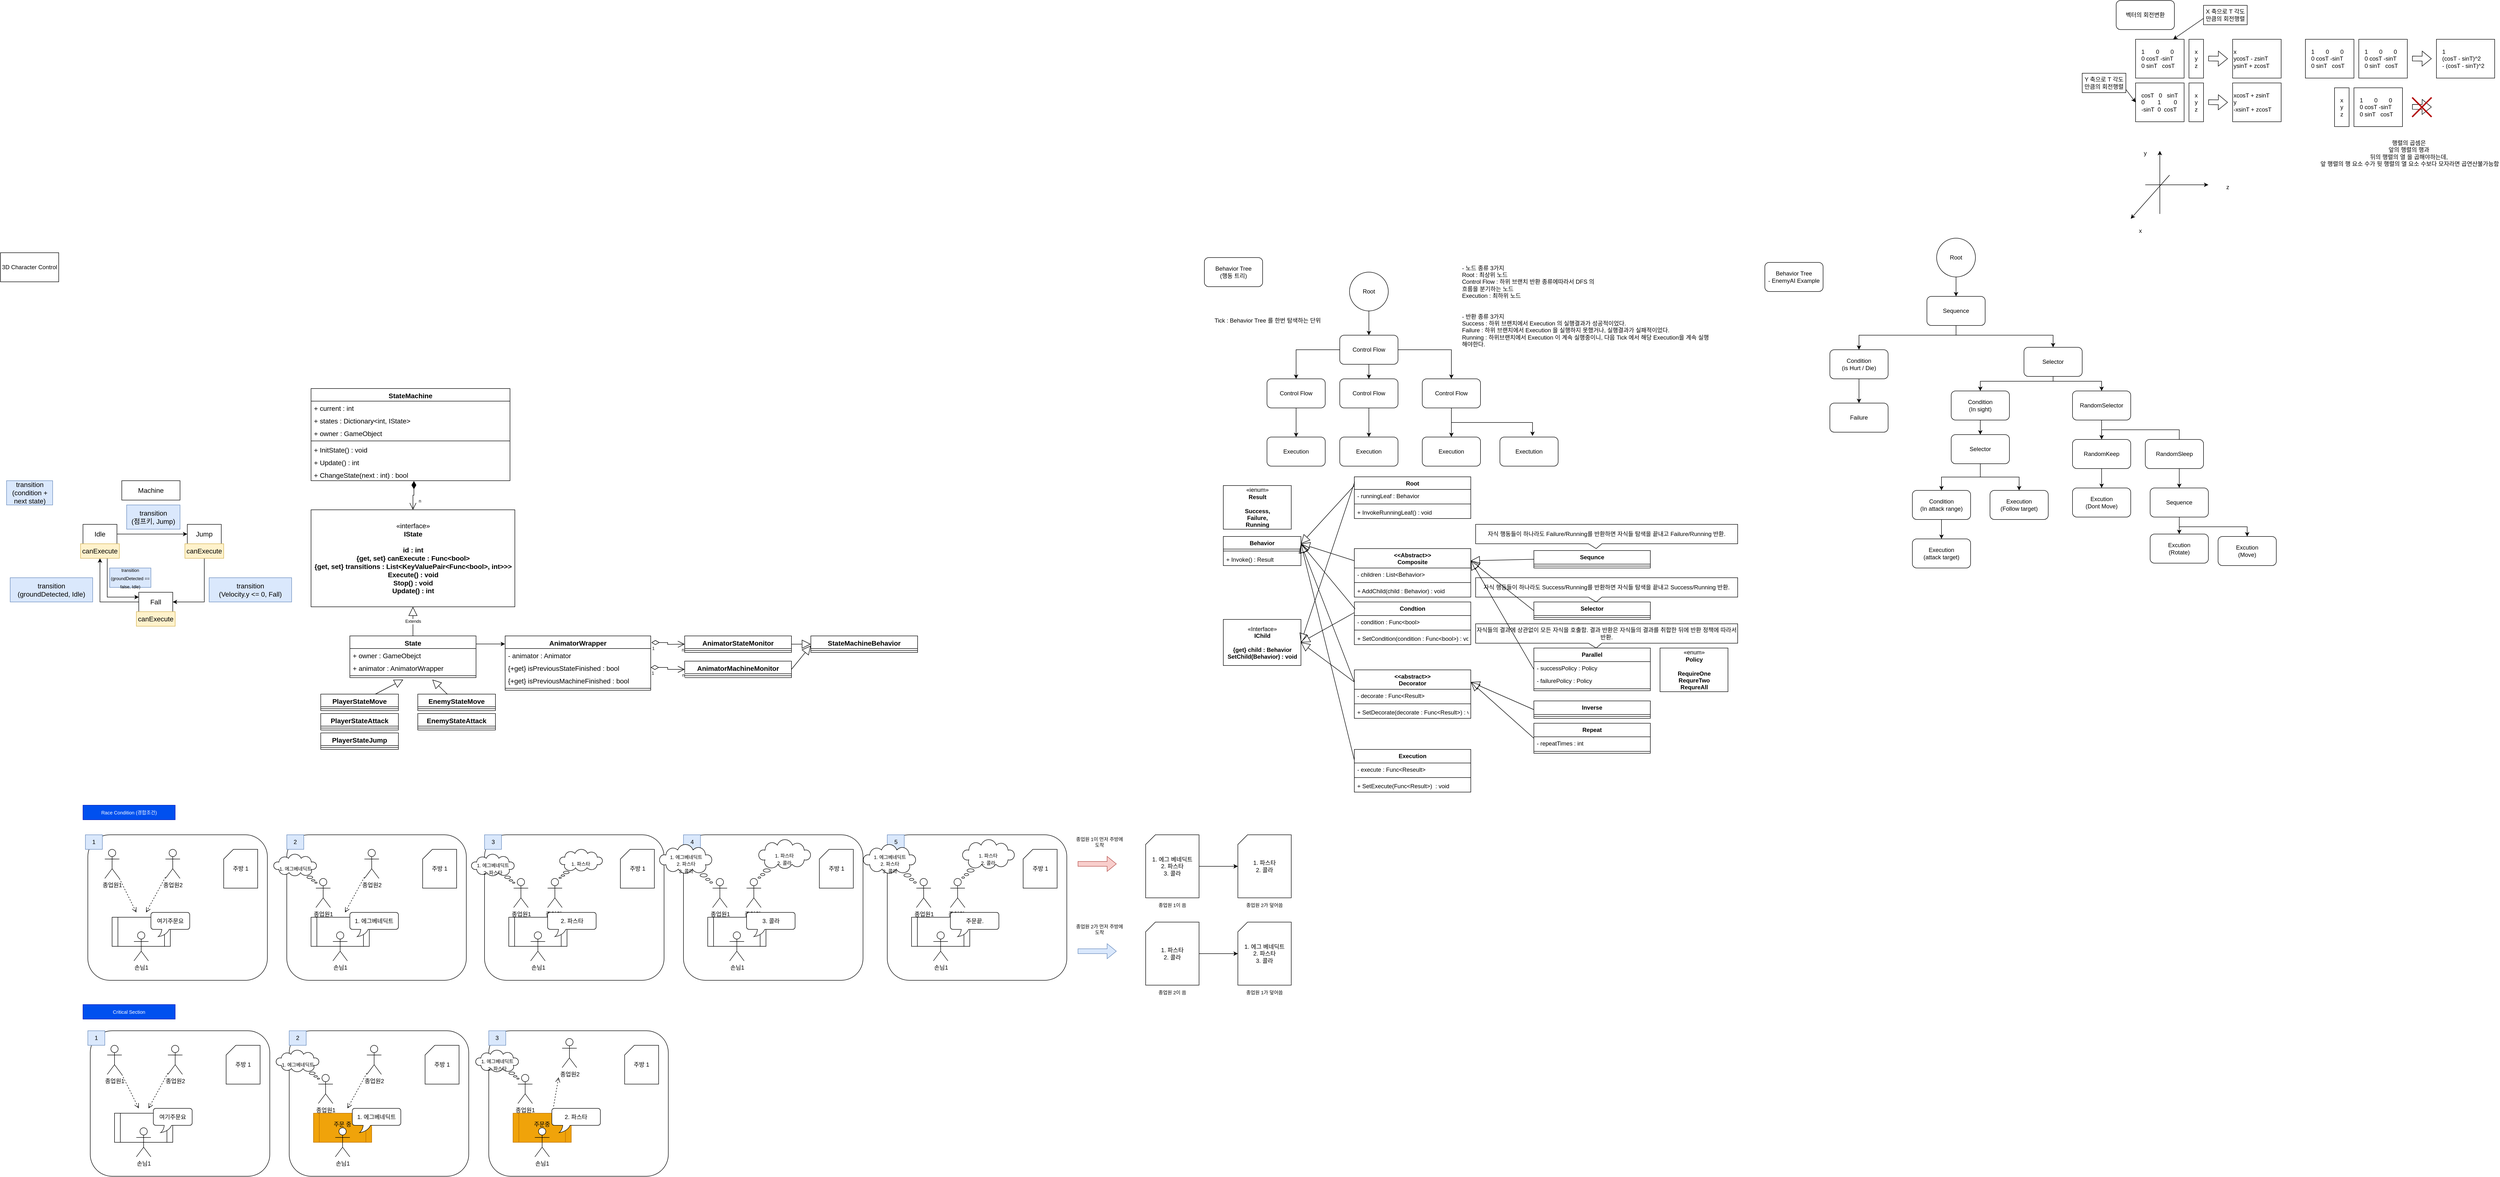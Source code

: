 <mxfile version="20.8.17" type="device"><diagram id="C5RBs43oDa-KdzZeNtuy" name="Page-1"><mxGraphModel dx="1500" dy="1999" grid="1" gridSize="10" guides="1" tooltips="1" connect="1" arrows="1" fold="1" page="1" pageScale="1" pageWidth="827" pageHeight="1169" math="0" shadow="0"><root><mxCell id="WIyWlLk6GJQsqaUBKTNV-0"/><mxCell id="WIyWlLk6GJQsqaUBKTNV-1" parent="WIyWlLk6GJQsqaUBKTNV-0"/><mxCell id="JLHAb8G-_-ct1le-wbRp-34" value="" style="rounded=0;whiteSpace=wrap;html=1;" parent="WIyWlLk6GJQsqaUBKTNV-1" vertex="1"><mxGeometry x="4400" y="-440" width="100" height="80" as="geometry"/></mxCell><mxCell id="_eaewPXD6p7eIdEupSR7-8" value="" style="rounded=1;whiteSpace=wrap;html=1;" parent="WIyWlLk6GJQsqaUBKTNV-1" vertex="1"><mxGeometry x="180" y="1200" width="370" height="300" as="geometry"/></mxCell><mxCell id="IvIbU0Q9SpqX5GSilJ8S-0" value="3D Character Control" style="rounded=0;whiteSpace=wrap;html=1;" parent="WIyWlLk6GJQsqaUBKTNV-1" vertex="1"><mxGeometry width="120" height="60" as="geometry"/></mxCell><mxCell id="IvIbU0Q9SpqX5GSilJ8S-33" style="edgeStyle=orthogonalEdgeStyle;rounded=0;orthogonalLoop=1;jettySize=auto;html=1;entryX=-0.001;entryY=0.148;entryDx=0;entryDy=0;entryPerimeter=0;fontSize=9;" parent="WIyWlLk6GJQsqaUBKTNV-1" source="IvIbU0Q9SpqX5GSilJ8S-1" target="IvIbU0Q9SpqX5GSilJ8S-27" edge="1"><mxGeometry relative="1" as="geometry"><Array as="points"><mxPoint x="960" y="807"/><mxPoint x="960" y="807"/></Array></mxGeometry></mxCell><mxCell id="IvIbU0Q9SpqX5GSilJ8S-1" value="State" style="swimlane;fontStyle=1;align=center;verticalAlign=top;childLayout=stackLayout;horizontal=1;startSize=26;horizontalStack=0;resizeParent=1;resizeParentMax=0;resizeLast=0;collapsible=1;marginBottom=0;fontSize=14;" parent="WIyWlLk6GJQsqaUBKTNV-1" vertex="1"><mxGeometry x="720" y="790" width="260" height="86" as="geometry"/></mxCell><mxCell id="IvIbU0Q9SpqX5GSilJ8S-2" value="+ owner : GameObejct" style="text;strokeColor=none;fillColor=none;align=left;verticalAlign=top;spacingLeft=4;spacingRight=4;overflow=hidden;rotatable=0;points=[[0,0.5],[1,0.5]];portConstraint=eastwest;fontSize=14;" parent="IvIbU0Q9SpqX5GSilJ8S-1" vertex="1"><mxGeometry y="26" width="260" height="26" as="geometry"/></mxCell><mxCell id="IvIbU0Q9SpqX5GSilJ8S-4" value="+ animator : AnimatorWrapper" style="text;strokeColor=none;fillColor=none;align=left;verticalAlign=top;spacingLeft=4;spacingRight=4;overflow=hidden;rotatable=0;points=[[0,0.5],[1,0.5]];portConstraint=eastwest;fontSize=14;" parent="IvIbU0Q9SpqX5GSilJ8S-1" vertex="1"><mxGeometry y="52" width="260" height="26" as="geometry"/></mxCell><mxCell id="IvIbU0Q9SpqX5GSilJ8S-3" value="" style="line;strokeWidth=1;fillColor=none;align=left;verticalAlign=middle;spacingTop=-1;spacingLeft=3;spacingRight=3;rotatable=0;labelPosition=right;points=[];portConstraint=eastwest;strokeColor=inherit;" parent="IvIbU0Q9SpqX5GSilJ8S-1" vertex="1"><mxGeometry y="78" width="260" height="8" as="geometry"/></mxCell><mxCell id="IvIbU0Q9SpqX5GSilJ8S-5" value="«interface»&lt;br&gt;&lt;b&gt;IState&lt;br&gt;&lt;br&gt;id : int&lt;br&gt;{get, set} canExecute : Func&amp;lt;bool&amp;gt;&lt;br&gt;{get, set} transitions : List&amp;lt;KeyValuePair&amp;lt;Func&amp;lt;bool&amp;gt;, int&amp;gt;&amp;gt;&amp;gt;&lt;br&gt;Execute() : void&lt;br&gt;Stop() : void&lt;br&gt;Update() : int&lt;br&gt;&lt;/b&gt;" style="html=1;fontSize=14;" parent="WIyWlLk6GJQsqaUBKTNV-1" vertex="1"><mxGeometry x="640" y="530" width="420" height="200" as="geometry"/></mxCell><mxCell id="IvIbU0Q9SpqX5GSilJ8S-23" style="edgeStyle=orthogonalEdgeStyle;rounded=0;orthogonalLoop=1;jettySize=auto;html=1;entryX=0;entryY=0.25;entryDx=0;entryDy=0;fontSize=14;" parent="WIyWlLk6GJQsqaUBKTNV-1" source="IvIbU0Q9SpqX5GSilJ8S-6" target="IvIbU0Q9SpqX5GSilJ8S-9" edge="1"><mxGeometry relative="1" as="geometry"><Array as="points"><mxPoint x="220" y="710"/></Array></mxGeometry></mxCell><mxCell id="IvIbU0Q9SpqX5GSilJ8S-6" value="Idle" style="rounded=0;whiteSpace=wrap;html=1;fontSize=14;" parent="WIyWlLk6GJQsqaUBKTNV-1" vertex="1"><mxGeometry x="170" y="560" width="70" height="40" as="geometry"/></mxCell><mxCell id="IvIbU0Q9SpqX5GSilJ8S-17" style="edgeStyle=orthogonalEdgeStyle;rounded=0;orthogonalLoop=1;jettySize=auto;html=1;entryX=1;entryY=0.5;entryDx=0;entryDy=0;fontSize=14;" parent="WIyWlLk6GJQsqaUBKTNV-1" source="IvIbU0Q9SpqX5GSilJ8S-7" target="IvIbU0Q9SpqX5GSilJ8S-9" edge="1"><mxGeometry relative="1" as="geometry"><Array as="points"><mxPoint x="420" y="720"/></Array></mxGeometry></mxCell><mxCell id="IvIbU0Q9SpqX5GSilJ8S-7" value="Jump" style="rounded=0;whiteSpace=wrap;html=1;fontSize=14;" parent="WIyWlLk6GJQsqaUBKTNV-1" vertex="1"><mxGeometry x="385" y="560" width="70" height="40" as="geometry"/></mxCell><mxCell id="IvIbU0Q9SpqX5GSilJ8S-8" value="Machine" style="rounded=0;whiteSpace=wrap;html=1;fontSize=14;" parent="WIyWlLk6GJQsqaUBKTNV-1" vertex="1"><mxGeometry x="250" y="470" width="120" height="40" as="geometry"/></mxCell><mxCell id="IvIbU0Q9SpqX5GSilJ8S-21" style="edgeStyle=orthogonalEdgeStyle;rounded=0;orthogonalLoop=1;jettySize=auto;html=1;entryX=0.5;entryY=1;entryDx=0;entryDy=0;fontSize=14;" parent="WIyWlLk6GJQsqaUBKTNV-1" source="IvIbU0Q9SpqX5GSilJ8S-9" target="IvIbU0Q9SpqX5GSilJ8S-10" edge="1"><mxGeometry relative="1" as="geometry"/></mxCell><mxCell id="IvIbU0Q9SpqX5GSilJ8S-9" value="Fall" style="rounded=0;whiteSpace=wrap;html=1;fontSize=14;" parent="WIyWlLk6GJQsqaUBKTNV-1" vertex="1"><mxGeometry x="285" y="700" width="70" height="40" as="geometry"/></mxCell><mxCell id="IvIbU0Q9SpqX5GSilJ8S-10" value="canExecute" style="text;html=1;strokeColor=#d6b656;fillColor=#fff2cc;align=center;verticalAlign=middle;whiteSpace=wrap;rounded=0;fontSize=14;" parent="WIyWlLk6GJQsqaUBKTNV-1" vertex="1"><mxGeometry x="165" y="600" width="80" height="30" as="geometry"/></mxCell><mxCell id="IvIbU0Q9SpqX5GSilJ8S-11" value="canExecute" style="text;html=1;strokeColor=#d6b656;fillColor=#fff2cc;align=center;verticalAlign=middle;whiteSpace=wrap;rounded=0;fontSize=14;" parent="WIyWlLk6GJQsqaUBKTNV-1" vertex="1"><mxGeometry x="380" y="600" width="80" height="30" as="geometry"/></mxCell><mxCell id="IvIbU0Q9SpqX5GSilJ8S-12" value="canExecute" style="text;html=1;strokeColor=#d6b656;fillColor=#fff2cc;align=center;verticalAlign=middle;whiteSpace=wrap;rounded=0;fontSize=14;" parent="WIyWlLk6GJQsqaUBKTNV-1" vertex="1"><mxGeometry x="280" y="740" width="80" height="30" as="geometry"/></mxCell><mxCell id="IvIbU0Q9SpqX5GSilJ8S-13" value="" style="endArrow=classic;html=1;rounded=0;fontSize=14;exitX=1;exitY=0.5;exitDx=0;exitDy=0;entryX=0;entryY=0.5;entryDx=0;entryDy=0;" parent="WIyWlLk6GJQsqaUBKTNV-1" source="IvIbU0Q9SpqX5GSilJ8S-6" target="IvIbU0Q9SpqX5GSilJ8S-7" edge="1"><mxGeometry width="50" height="50" relative="1" as="geometry"><mxPoint x="470" y="580" as="sourcePoint"/><mxPoint x="520" y="530" as="targetPoint"/></mxGeometry></mxCell><mxCell id="IvIbU0Q9SpqX5GSilJ8S-14" value="transition&lt;br&gt;(condition + next state)" style="text;html=1;strokeColor=#6c8ebf;fillColor=#dae8fc;align=center;verticalAlign=middle;whiteSpace=wrap;rounded=0;fontSize=14;" parent="WIyWlLk6GJQsqaUBKTNV-1" vertex="1"><mxGeometry x="12.5" y="470" width="95" height="50" as="geometry"/></mxCell><mxCell id="IvIbU0Q9SpqX5GSilJ8S-15" value="transition&lt;br&gt;(점프키, Jump)" style="text;html=1;strokeColor=#6c8ebf;fillColor=#dae8fc;align=center;verticalAlign=middle;whiteSpace=wrap;rounded=0;fontSize=14;" parent="WIyWlLk6GJQsqaUBKTNV-1" vertex="1"><mxGeometry x="260" y="520" width="110" height="50" as="geometry"/></mxCell><mxCell id="IvIbU0Q9SpqX5GSilJ8S-18" value="transition&lt;br&gt;(Velocity.y &amp;lt;= 0, Fall)" style="text;html=1;strokeColor=#6c8ebf;fillColor=#dae8fc;align=center;verticalAlign=middle;whiteSpace=wrap;rounded=0;fontSize=14;" parent="WIyWlLk6GJQsqaUBKTNV-1" vertex="1"><mxGeometry x="430" y="670" width="170" height="50" as="geometry"/></mxCell><mxCell id="IvIbU0Q9SpqX5GSilJ8S-22" value="transition&lt;br&gt;(groundDetected, Idle)" style="text;html=1;strokeColor=#6c8ebf;fillColor=#dae8fc;align=center;verticalAlign=middle;whiteSpace=wrap;rounded=0;fontSize=14;" parent="WIyWlLk6GJQsqaUBKTNV-1" vertex="1"><mxGeometry x="20" y="670" width="170" height="50" as="geometry"/></mxCell><mxCell id="IvIbU0Q9SpqX5GSilJ8S-24" value="&lt;font style=&quot;font-size: 9px;&quot;&gt;transition&lt;br style=&quot;font-size: 9px;&quot;&gt;(groundDetected == false, Idle)&lt;/font&gt;" style="text;html=1;strokeColor=#6c8ebf;fillColor=#dae8fc;align=center;verticalAlign=middle;whiteSpace=wrap;rounded=0;fontSize=14;" parent="WIyWlLk6GJQsqaUBKTNV-1" vertex="1"><mxGeometry x="225" y="650" width="85" height="40" as="geometry"/></mxCell><mxCell id="IvIbU0Q9SpqX5GSilJ8S-26" value="Extends" style="endArrow=block;endSize=16;endFill=0;html=1;rounded=0;fontSize=9;exitX=0.5;exitY=0;exitDx=0;exitDy=0;entryX=0.5;entryY=1;entryDx=0;entryDy=0;" parent="WIyWlLk6GJQsqaUBKTNV-1" source="IvIbU0Q9SpqX5GSilJ8S-1" target="IvIbU0Q9SpqX5GSilJ8S-5" edge="1"><mxGeometry width="160" relative="1" as="geometry"><mxPoint x="840" y="780" as="sourcePoint"/><mxPoint x="1000" y="780" as="targetPoint"/></mxGeometry></mxCell><mxCell id="IvIbU0Q9SpqX5GSilJ8S-27" value="AnimatorWrapper" style="swimlane;fontStyle=1;align=center;verticalAlign=top;childLayout=stackLayout;horizontal=1;startSize=26;horizontalStack=0;resizeParent=1;resizeParentMax=0;resizeLast=0;collapsible=1;marginBottom=0;fontSize=14;" parent="WIyWlLk6GJQsqaUBKTNV-1" vertex="1"><mxGeometry x="1040" y="790" width="300" height="112" as="geometry"/></mxCell><mxCell id="IvIbU0Q9SpqX5GSilJ8S-28" value="- animator : Animator" style="text;strokeColor=none;fillColor=none;align=left;verticalAlign=top;spacingLeft=4;spacingRight=4;overflow=hidden;rotatable=0;points=[[0,0.5],[1,0.5]];portConstraint=eastwest;fontSize=14;" parent="IvIbU0Q9SpqX5GSilJ8S-27" vertex="1"><mxGeometry y="26" width="300" height="26" as="geometry"/></mxCell><mxCell id="IvIbU0Q9SpqX5GSilJ8S-31" value="{+get} isPreviousStateFinished : bool" style="text;strokeColor=none;fillColor=none;align=left;verticalAlign=top;spacingLeft=4;spacingRight=4;overflow=hidden;rotatable=0;points=[[0,0.5],[1,0.5]];portConstraint=eastwest;fontSize=14;" parent="IvIbU0Q9SpqX5GSilJ8S-27" vertex="1"><mxGeometry y="52" width="300" height="26" as="geometry"/></mxCell><mxCell id="IvIbU0Q9SpqX5GSilJ8S-32" value="{+get} isPreviousMachineFinished : bool" style="text;strokeColor=none;fillColor=none;align=left;verticalAlign=top;spacingLeft=4;spacingRight=4;overflow=hidden;rotatable=0;points=[[0,0.5],[1,0.5]];portConstraint=eastwest;fontSize=14;" parent="IvIbU0Q9SpqX5GSilJ8S-27" vertex="1"><mxGeometry y="78" width="300" height="26" as="geometry"/></mxCell><mxCell id="IvIbU0Q9SpqX5GSilJ8S-29" value="" style="line;strokeWidth=1;fillColor=none;align=left;verticalAlign=middle;spacingTop=-1;spacingLeft=3;spacingRight=3;rotatable=0;labelPosition=right;points=[];portConstraint=eastwest;strokeColor=inherit;" parent="IvIbU0Q9SpqX5GSilJ8S-27" vertex="1"><mxGeometry y="104" width="300" height="8" as="geometry"/></mxCell><mxCell id="IvIbU0Q9SpqX5GSilJ8S-34" value="PlayerStateMove" style="swimlane;fontStyle=1;align=center;verticalAlign=top;childLayout=stackLayout;horizontal=1;startSize=26;horizontalStack=0;resizeParent=1;resizeParentMax=0;resizeLast=0;collapsible=1;marginBottom=0;fontSize=14;" parent="WIyWlLk6GJQsqaUBKTNV-1" vertex="1"><mxGeometry x="660" y="910" width="160" height="34" as="geometry"/></mxCell><mxCell id="IvIbU0Q9SpqX5GSilJ8S-37" value="" style="line;strokeWidth=1;fillColor=none;align=left;verticalAlign=middle;spacingTop=-1;spacingLeft=3;spacingRight=3;rotatable=0;labelPosition=right;points=[];portConstraint=eastwest;strokeColor=inherit;" parent="IvIbU0Q9SpqX5GSilJ8S-34" vertex="1"><mxGeometry y="26" width="160" height="8" as="geometry"/></mxCell><mxCell id="IvIbU0Q9SpqX5GSilJ8S-38" value="PlayerStateAttack" style="swimlane;fontStyle=1;align=center;verticalAlign=top;childLayout=stackLayout;horizontal=1;startSize=26;horizontalStack=0;resizeParent=1;resizeParentMax=0;resizeLast=0;collapsible=1;marginBottom=0;fontSize=14;" parent="WIyWlLk6GJQsqaUBKTNV-1" vertex="1"><mxGeometry x="660" y="950" width="160" height="34" as="geometry"/></mxCell><mxCell id="IvIbU0Q9SpqX5GSilJ8S-39" value="" style="line;strokeWidth=1;fillColor=none;align=left;verticalAlign=middle;spacingTop=-1;spacingLeft=3;spacingRight=3;rotatable=0;labelPosition=right;points=[];portConstraint=eastwest;strokeColor=inherit;" parent="IvIbU0Q9SpqX5GSilJ8S-38" vertex="1"><mxGeometry y="26" width="160" height="8" as="geometry"/></mxCell><mxCell id="IvIbU0Q9SpqX5GSilJ8S-40" value="PlayerStateJump" style="swimlane;fontStyle=1;align=center;verticalAlign=top;childLayout=stackLayout;horizontal=1;startSize=26;horizontalStack=0;resizeParent=1;resizeParentMax=0;resizeLast=0;collapsible=1;marginBottom=0;fontSize=14;" parent="WIyWlLk6GJQsqaUBKTNV-1" vertex="1"><mxGeometry x="660" y="990" width="160" height="34" as="geometry"/></mxCell><mxCell id="IvIbU0Q9SpqX5GSilJ8S-41" value="" style="line;strokeWidth=1;fillColor=none;align=left;verticalAlign=middle;spacingTop=-1;spacingLeft=3;spacingRight=3;rotatable=0;labelPosition=right;points=[];portConstraint=eastwest;strokeColor=inherit;" parent="IvIbU0Q9SpqX5GSilJ8S-40" vertex="1"><mxGeometry y="26" width="160" height="8" as="geometry"/></mxCell><mxCell id="IvIbU0Q9SpqX5GSilJ8S-42" value="EnemyStateMove" style="swimlane;fontStyle=1;align=center;verticalAlign=top;childLayout=stackLayout;horizontal=1;startSize=26;horizontalStack=0;resizeParent=1;resizeParentMax=0;resizeLast=0;collapsible=1;marginBottom=0;fontSize=14;" parent="WIyWlLk6GJQsqaUBKTNV-1" vertex="1"><mxGeometry x="860" y="910" width="160" height="34" as="geometry"/></mxCell><mxCell id="IvIbU0Q9SpqX5GSilJ8S-43" value="" style="line;strokeWidth=1;fillColor=none;align=left;verticalAlign=middle;spacingTop=-1;spacingLeft=3;spacingRight=3;rotatable=0;labelPosition=right;points=[];portConstraint=eastwest;strokeColor=inherit;" parent="IvIbU0Q9SpqX5GSilJ8S-42" vertex="1"><mxGeometry y="26" width="160" height="8" as="geometry"/></mxCell><mxCell id="IvIbU0Q9SpqX5GSilJ8S-44" value="EnemyStateAttack" style="swimlane;fontStyle=1;align=center;verticalAlign=top;childLayout=stackLayout;horizontal=1;startSize=26;horizontalStack=0;resizeParent=1;resizeParentMax=0;resizeLast=0;collapsible=1;marginBottom=0;fontSize=14;" parent="WIyWlLk6GJQsqaUBKTNV-1" vertex="1"><mxGeometry x="860" y="950" width="160" height="34" as="geometry"/></mxCell><mxCell id="IvIbU0Q9SpqX5GSilJ8S-45" value="" style="line;strokeWidth=1;fillColor=none;align=left;verticalAlign=middle;spacingTop=-1;spacingLeft=3;spacingRight=3;rotatable=0;labelPosition=right;points=[];portConstraint=eastwest;strokeColor=inherit;" parent="IvIbU0Q9SpqX5GSilJ8S-44" vertex="1"><mxGeometry y="26" width="160" height="8" as="geometry"/></mxCell><mxCell id="IvIbU0Q9SpqX5GSilJ8S-46" value="" style="endArrow=block;endSize=16;endFill=0;html=1;rounded=0;fontSize=9;" parent="WIyWlLk6GJQsqaUBKTNV-1" source="IvIbU0Q9SpqX5GSilJ8S-34" edge="1"><mxGeometry width="160" relative="1" as="geometry"><mxPoint x="860" y="800" as="sourcePoint"/><mxPoint x="830" y="880" as="targetPoint"/></mxGeometry></mxCell><mxCell id="IvIbU0Q9SpqX5GSilJ8S-47" value="" style="endArrow=block;endSize=16;endFill=0;html=1;rounded=0;fontSize=9;exitX=0.383;exitY=0.018;exitDx=0;exitDy=0;exitPerimeter=0;" parent="WIyWlLk6GJQsqaUBKTNV-1" source="IvIbU0Q9SpqX5GSilJ8S-42" edge="1"><mxGeometry width="160" relative="1" as="geometry"><mxPoint x="782.553" y="920" as="sourcePoint"/><mxPoint x="890" y="880" as="targetPoint"/></mxGeometry></mxCell><mxCell id="IvIbU0Q9SpqX5GSilJ8S-48" value="StateMachine" style="swimlane;fontStyle=1;align=center;verticalAlign=top;childLayout=stackLayout;horizontal=1;startSize=26;horizontalStack=0;resizeParent=1;resizeParentMax=0;resizeLast=0;collapsible=1;marginBottom=0;fontSize=14;" parent="WIyWlLk6GJQsqaUBKTNV-1" vertex="1"><mxGeometry x="640" y="280" width="410" height="190" as="geometry"/></mxCell><mxCell id="IvIbU0Q9SpqX5GSilJ8S-49" value="+ current : int" style="text;strokeColor=none;fillColor=none;align=left;verticalAlign=top;spacingLeft=4;spacingRight=4;overflow=hidden;rotatable=0;points=[[0,0.5],[1,0.5]];portConstraint=eastwest;fontSize=14;" parent="IvIbU0Q9SpqX5GSilJ8S-48" vertex="1"><mxGeometry y="26" width="410" height="26" as="geometry"/></mxCell><mxCell id="IvIbU0Q9SpqX5GSilJ8S-50" value="+ states : Dictionary&lt;int, IState&gt;" style="text;strokeColor=none;fillColor=none;align=left;verticalAlign=top;spacingLeft=4;spacingRight=4;overflow=hidden;rotatable=0;points=[[0,0.5],[1,0.5]];portConstraint=eastwest;fontSize=14;" parent="IvIbU0Q9SpqX5GSilJ8S-48" vertex="1"><mxGeometry y="52" width="410" height="26" as="geometry"/></mxCell><mxCell id="IvIbU0Q9SpqX5GSilJ8S-52" value="+ owner : GameObject" style="text;strokeColor=none;fillColor=none;align=left;verticalAlign=top;spacingLeft=4;spacingRight=4;overflow=hidden;rotatable=0;points=[[0,0.5],[1,0.5]];portConstraint=eastwest;fontSize=14;" parent="IvIbU0Q9SpqX5GSilJ8S-48" vertex="1"><mxGeometry y="78" width="410" height="26" as="geometry"/></mxCell><mxCell id="IvIbU0Q9SpqX5GSilJ8S-51" value="" style="line;strokeWidth=1;fillColor=none;align=left;verticalAlign=middle;spacingTop=-1;spacingLeft=3;spacingRight=3;rotatable=0;labelPosition=right;points=[];portConstraint=eastwest;strokeColor=inherit;" parent="IvIbU0Q9SpqX5GSilJ8S-48" vertex="1"><mxGeometry y="104" width="410" height="8" as="geometry"/></mxCell><mxCell id="IvIbU0Q9SpqX5GSilJ8S-53" value="+ InitState() : void" style="text;strokeColor=none;fillColor=none;align=left;verticalAlign=top;spacingLeft=4;spacingRight=4;overflow=hidden;rotatable=0;points=[[0,0.5],[1,0.5]];portConstraint=eastwest;fontSize=14;" parent="IvIbU0Q9SpqX5GSilJ8S-48" vertex="1"><mxGeometry y="112" width="410" height="26" as="geometry"/></mxCell><mxCell id="IvIbU0Q9SpqX5GSilJ8S-54" value="+ Update() : int" style="text;strokeColor=none;fillColor=none;align=left;verticalAlign=top;spacingLeft=4;spacingRight=4;overflow=hidden;rotatable=0;points=[[0,0.5],[1,0.5]];portConstraint=eastwest;fontSize=14;" parent="IvIbU0Q9SpqX5GSilJ8S-48" vertex="1"><mxGeometry y="138" width="410" height="26" as="geometry"/></mxCell><mxCell id="IvIbU0Q9SpqX5GSilJ8S-55" value="+ ChangeState(next : int) : bool" style="text;strokeColor=none;fillColor=none;align=left;verticalAlign=top;spacingLeft=4;spacingRight=4;overflow=hidden;rotatable=0;points=[[0,0.5],[1,0.5]];portConstraint=eastwest;fontSize=14;" parent="IvIbU0Q9SpqX5GSilJ8S-48" vertex="1"><mxGeometry y="164" width="410" height="26" as="geometry"/></mxCell><mxCell id="IvIbU0Q9SpqX5GSilJ8S-56" value="n" style="endArrow=open;html=1;endSize=12;startArrow=diamondThin;startSize=14;startFill=1;edgeStyle=orthogonalEdgeStyle;align=left;verticalAlign=bottom;rounded=0;fontSize=9;exitX=0.517;exitY=1.023;exitDx=0;exitDy=0;exitPerimeter=0;entryX=0.5;entryY=0;entryDx=0;entryDy=0;" parent="WIyWlLk6GJQsqaUBKTNV-1" source="IvIbU0Q9SpqX5GSilJ8S-55" target="IvIbU0Q9SpqX5GSilJ8S-5" edge="1"><mxGeometry x="0.674" y="10" relative="1" as="geometry"><mxPoint x="830" y="570" as="sourcePoint"/><mxPoint x="990" y="570" as="targetPoint"/><mxPoint as="offset"/></mxGeometry></mxCell><mxCell id="IvIbU0Q9SpqX5GSilJ8S-57" value="StateMachineBehavior" style="swimlane;fontStyle=1;align=center;verticalAlign=top;childLayout=stackLayout;horizontal=1;startSize=26;horizontalStack=0;resizeParent=1;resizeParentMax=0;resizeLast=0;collapsible=1;marginBottom=0;fontSize=14;" parent="WIyWlLk6GJQsqaUBKTNV-1" vertex="1"><mxGeometry x="1670" y="790" width="220" height="34" as="geometry"/></mxCell><mxCell id="IvIbU0Q9SpqX5GSilJ8S-60" value="" style="line;strokeWidth=1;fillColor=none;align=left;verticalAlign=middle;spacingTop=-1;spacingLeft=3;spacingRight=3;rotatable=0;labelPosition=right;points=[];portConstraint=eastwest;strokeColor=inherit;" parent="IvIbU0Q9SpqX5GSilJ8S-57" vertex="1"><mxGeometry y="26" width="220" height="8" as="geometry"/></mxCell><mxCell id="IvIbU0Q9SpqX5GSilJ8S-61" value="AnimatorStateMonitor" style="swimlane;fontStyle=1;align=center;verticalAlign=top;childLayout=stackLayout;horizontal=1;startSize=26;horizontalStack=0;resizeParent=1;resizeParentMax=0;resizeLast=0;collapsible=1;marginBottom=0;fontSize=14;" parent="WIyWlLk6GJQsqaUBKTNV-1" vertex="1"><mxGeometry x="1410" y="790" width="220" height="34" as="geometry"/></mxCell><mxCell id="IvIbU0Q9SpqX5GSilJ8S-62" value="" style="line;strokeWidth=1;fillColor=none;align=left;verticalAlign=middle;spacingTop=-1;spacingLeft=3;spacingRight=3;rotatable=0;labelPosition=right;points=[];portConstraint=eastwest;strokeColor=inherit;" parent="IvIbU0Q9SpqX5GSilJ8S-61" vertex="1"><mxGeometry y="26" width="220" height="8" as="geometry"/></mxCell><mxCell id="IvIbU0Q9SpqX5GSilJ8S-63" value="" style="endArrow=block;endSize=16;endFill=0;html=1;rounded=0;fontSize=9;exitX=1;exitY=0.5;exitDx=0;exitDy=0;entryX=0;entryY=0.5;entryDx=0;entryDy=0;" parent="WIyWlLk6GJQsqaUBKTNV-1" source="IvIbU0Q9SpqX5GSilJ8S-61" target="IvIbU0Q9SpqX5GSilJ8S-57" edge="1"><mxGeometry width="160" relative="1" as="geometry"><mxPoint x="931.28" y="920.612" as="sourcePoint"/><mxPoint x="900" y="890" as="targetPoint"/></mxGeometry></mxCell><mxCell id="IvIbU0Q9SpqX5GSilJ8S-65" value="" style="endArrow=open;html=1;endSize=12;startArrow=diamondThin;startSize=14;startFill=0;edgeStyle=orthogonalEdgeStyle;rounded=0;fontSize=9;exitX=1.004;exitY=0.122;exitDx=0;exitDy=0;exitPerimeter=0;" parent="WIyWlLk6GJQsqaUBKTNV-1" source="IvIbU0Q9SpqX5GSilJ8S-27" edge="1"><mxGeometry relative="1" as="geometry"><mxPoint x="1340" y="890" as="sourcePoint"/><mxPoint x="1410" y="807" as="targetPoint"/></mxGeometry></mxCell><mxCell id="IvIbU0Q9SpqX5GSilJ8S-66" value="1" style="edgeLabel;resizable=0;html=1;align=left;verticalAlign=top;fontSize=9;" parent="IvIbU0Q9SpqX5GSilJ8S-65" connectable="0" vertex="1"><mxGeometry x="-1" relative="1" as="geometry"/></mxCell><mxCell id="IvIbU0Q9SpqX5GSilJ8S-67" value="n" style="edgeLabel;resizable=0;html=1;align=right;verticalAlign=top;fontSize=9;" parent="IvIbU0Q9SpqX5GSilJ8S-65" connectable="0" vertex="1"><mxGeometry x="1" relative="1" as="geometry"/></mxCell><mxCell id="IvIbU0Q9SpqX5GSilJ8S-68" value="AnimatorMachineMonitor" style="swimlane;fontStyle=1;align=center;verticalAlign=top;childLayout=stackLayout;horizontal=1;startSize=26;horizontalStack=0;resizeParent=1;resizeParentMax=0;resizeLast=0;collapsible=1;marginBottom=0;fontSize=14;" parent="WIyWlLk6GJQsqaUBKTNV-1" vertex="1"><mxGeometry x="1410" y="842" width="220" height="34" as="geometry"/></mxCell><mxCell id="IvIbU0Q9SpqX5GSilJ8S-69" value="" style="line;strokeWidth=1;fillColor=none;align=left;verticalAlign=middle;spacingTop=-1;spacingLeft=3;spacingRight=3;rotatable=0;labelPosition=right;points=[];portConstraint=eastwest;strokeColor=inherit;" parent="IvIbU0Q9SpqX5GSilJ8S-68" vertex="1"><mxGeometry y="26" width="220" height="8" as="geometry"/></mxCell><mxCell id="IvIbU0Q9SpqX5GSilJ8S-70" value="" style="endArrow=block;endSize=16;endFill=0;html=1;rounded=0;fontSize=9;exitX=1;exitY=0.5;exitDx=0;exitDy=0;" parent="WIyWlLk6GJQsqaUBKTNV-1" source="IvIbU0Q9SpqX5GSilJ8S-68" edge="1"><mxGeometry width="160" relative="1" as="geometry"><mxPoint x="1640" y="817.0" as="sourcePoint"/><mxPoint x="1670" y="810" as="targetPoint"/></mxGeometry></mxCell><mxCell id="IvIbU0Q9SpqX5GSilJ8S-71" value="" style="endArrow=open;html=1;endSize=12;startArrow=diamondThin;startSize=14;startFill=0;edgeStyle=orthogonalEdgeStyle;rounded=0;fontSize=9;exitX=1;exitY=0.5;exitDx=0;exitDy=0;entryX=0;entryY=0.5;entryDx=0;entryDy=0;" parent="WIyWlLk6GJQsqaUBKTNV-1" source="IvIbU0Q9SpqX5GSilJ8S-31" target="IvIbU0Q9SpqX5GSilJ8S-68" edge="1"><mxGeometry relative="1" as="geometry"><mxPoint x="1351.2" y="813.664" as="sourcePoint"/><mxPoint x="1420" y="817.0" as="targetPoint"/></mxGeometry></mxCell><mxCell id="IvIbU0Q9SpqX5GSilJ8S-72" value="1" style="edgeLabel;resizable=0;html=1;align=left;verticalAlign=top;fontSize=9;" parent="IvIbU0Q9SpqX5GSilJ8S-71" connectable="0" vertex="1"><mxGeometry x="-1" relative="1" as="geometry"/></mxCell><mxCell id="IvIbU0Q9SpqX5GSilJ8S-73" value="n" style="edgeLabel;resizable=0;html=1;align=right;verticalAlign=top;fontSize=9;" parent="IvIbU0Q9SpqX5GSilJ8S-71" connectable="0" vertex="1"><mxGeometry x="1" relative="1" as="geometry"/></mxCell><mxCell id="_eaewPXD6p7eIdEupSR7-0" value="종업원1" style="shape=umlActor;verticalLabelPosition=bottom;verticalAlign=top;html=1;outlineConnect=0;" parent="WIyWlLk6GJQsqaUBKTNV-1" vertex="1"><mxGeometry x="215" y="1230" width="30" height="60" as="geometry"/></mxCell><mxCell id="_eaewPXD6p7eIdEupSR7-1" value="종업원2" style="shape=umlActor;verticalLabelPosition=bottom;verticalAlign=top;html=1;outlineConnect=0;" parent="WIyWlLk6GJQsqaUBKTNV-1" vertex="1"><mxGeometry x="340" y="1230" width="30" height="60" as="geometry"/></mxCell><mxCell id="_eaewPXD6p7eIdEupSR7-2" value="" style="shape=process;whiteSpace=wrap;html=1;backgroundOutline=1;" parent="WIyWlLk6GJQsqaUBKTNV-1" vertex="1"><mxGeometry x="230" y="1370" width="120" height="60" as="geometry"/></mxCell><mxCell id="_eaewPXD6p7eIdEupSR7-3" value="손님1" style="shape=umlActor;verticalLabelPosition=bottom;verticalAlign=top;html=1;outlineConnect=0;" parent="WIyWlLk6GJQsqaUBKTNV-1" vertex="1"><mxGeometry x="275" y="1400" width="30" height="60" as="geometry"/></mxCell><mxCell id="_eaewPXD6p7eIdEupSR7-4" value="주방 1" style="shape=card;whiteSpace=wrap;html=1;size=20;" parent="WIyWlLk6GJQsqaUBKTNV-1" vertex="1"><mxGeometry x="460" y="1230" width="70" height="80" as="geometry"/></mxCell><mxCell id="_eaewPXD6p7eIdEupSR7-5" value="여기주문요" style="whiteSpace=wrap;html=1;shape=mxgraph.basic.roundRectCallout;dx=30;dy=15;size=5;boundedLbl=1;" parent="WIyWlLk6GJQsqaUBKTNV-1" vertex="1"><mxGeometry x="310" y="1360" width="80" height="50" as="geometry"/></mxCell><mxCell id="_eaewPXD6p7eIdEupSR7-6" value="" style="html=1;verticalAlign=bottom;endArrow=open;dashed=1;endSize=8;rounded=0;" parent="WIyWlLk6GJQsqaUBKTNV-1" source="_eaewPXD6p7eIdEupSR7-0" edge="1"><mxGeometry relative="1" as="geometry"><mxPoint x="610" y="1410" as="sourcePoint"/><mxPoint x="280" y="1360" as="targetPoint"/></mxGeometry></mxCell><mxCell id="_eaewPXD6p7eIdEupSR7-7" value="" style="html=1;verticalAlign=bottom;endArrow=open;dashed=1;endSize=8;rounded=0;" parent="WIyWlLk6GJQsqaUBKTNV-1" source="_eaewPXD6p7eIdEupSR7-1" edge="1"><mxGeometry relative="1" as="geometry"><mxPoint x="255" y="1300.0" as="sourcePoint"/><mxPoint x="300" y="1360" as="targetPoint"/></mxGeometry></mxCell><mxCell id="_eaewPXD6p7eIdEupSR7-9" value="" style="rounded=1;whiteSpace=wrap;html=1;" parent="WIyWlLk6GJQsqaUBKTNV-1" vertex="1"><mxGeometry x="590" y="1200" width="370" height="300" as="geometry"/></mxCell><mxCell id="_eaewPXD6p7eIdEupSR7-10" value="종업원1" style="shape=umlActor;verticalLabelPosition=bottom;verticalAlign=top;html=1;outlineConnect=0;" parent="WIyWlLk6GJQsqaUBKTNV-1" vertex="1"><mxGeometry x="650" y="1290" width="30" height="60" as="geometry"/></mxCell><mxCell id="_eaewPXD6p7eIdEupSR7-11" value="종업원2" style="shape=umlActor;verticalLabelPosition=bottom;verticalAlign=top;html=1;outlineConnect=0;" parent="WIyWlLk6GJQsqaUBKTNV-1" vertex="1"><mxGeometry x="750" y="1230" width="30" height="60" as="geometry"/></mxCell><mxCell id="_eaewPXD6p7eIdEupSR7-12" value="" style="shape=process;whiteSpace=wrap;html=1;backgroundOutline=1;" parent="WIyWlLk6GJQsqaUBKTNV-1" vertex="1"><mxGeometry x="640" y="1370" width="120" height="60" as="geometry"/></mxCell><mxCell id="_eaewPXD6p7eIdEupSR7-13" value="손님1" style="shape=umlActor;verticalLabelPosition=bottom;verticalAlign=top;html=1;outlineConnect=0;" parent="WIyWlLk6GJQsqaUBKTNV-1" vertex="1"><mxGeometry x="685" y="1400" width="30" height="60" as="geometry"/></mxCell><mxCell id="_eaewPXD6p7eIdEupSR7-14" value="주방 1" style="shape=card;whiteSpace=wrap;html=1;size=20;" parent="WIyWlLk6GJQsqaUBKTNV-1" vertex="1"><mxGeometry x="870" y="1230" width="70" height="80" as="geometry"/></mxCell><mxCell id="_eaewPXD6p7eIdEupSR7-15" value="1. 에그베네딕트" style="whiteSpace=wrap;html=1;shape=mxgraph.basic.roundRectCallout;dx=30;dy=15;size=5;boundedLbl=1;" parent="WIyWlLk6GJQsqaUBKTNV-1" vertex="1"><mxGeometry x="720" y="1360" width="100" height="50" as="geometry"/></mxCell><mxCell id="_eaewPXD6p7eIdEupSR7-17" value="" style="html=1;verticalAlign=bottom;endArrow=open;dashed=1;endSize=8;rounded=0;" parent="WIyWlLk6GJQsqaUBKTNV-1" source="_eaewPXD6p7eIdEupSR7-11" edge="1"><mxGeometry relative="1" as="geometry"><mxPoint x="665" y="1300.0" as="sourcePoint"/><mxPoint x="710" y="1360" as="targetPoint"/></mxGeometry></mxCell><mxCell id="_eaewPXD6p7eIdEupSR7-18" value="1" style="text;html=1;strokeColor=#6c8ebf;fillColor=#dae8fc;align=center;verticalAlign=middle;whiteSpace=wrap;rounded=0;" parent="WIyWlLk6GJQsqaUBKTNV-1" vertex="1"><mxGeometry x="175" y="1200" width="35" height="30" as="geometry"/></mxCell><mxCell id="_eaewPXD6p7eIdEupSR7-19" value="2" style="text;html=1;strokeColor=#6c8ebf;fillColor=#dae8fc;align=center;verticalAlign=middle;whiteSpace=wrap;rounded=0;" parent="WIyWlLk6GJQsqaUBKTNV-1" vertex="1"><mxGeometry x="590" y="1200" width="35" height="30" as="geometry"/></mxCell><mxCell id="_eaewPXD6p7eIdEupSR7-21" value="&lt;font style=&quot;font-size: 10px;&quot;&gt;1. 에그베네딕트&lt;/font&gt;" style="whiteSpace=wrap;html=1;shape=mxgraph.basic.cloud_callout;flipH=1;" parent="WIyWlLk6GJQsqaUBKTNV-1" vertex="1"><mxGeometry x="562.5" y="1240" width="90" height="60" as="geometry"/></mxCell><mxCell id="_eaewPXD6p7eIdEupSR7-22" value="" style="rounded=1;whiteSpace=wrap;html=1;" parent="WIyWlLk6GJQsqaUBKTNV-1" vertex="1"><mxGeometry x="997.5" y="1200" width="370" height="300" as="geometry"/></mxCell><mxCell id="_eaewPXD6p7eIdEupSR7-23" value="종업원1" style="shape=umlActor;verticalLabelPosition=bottom;verticalAlign=top;html=1;outlineConnect=0;" parent="WIyWlLk6GJQsqaUBKTNV-1" vertex="1"><mxGeometry x="1057.5" y="1290" width="30" height="60" as="geometry"/></mxCell><mxCell id="_eaewPXD6p7eIdEupSR7-24" value="종업원2" style="shape=umlActor;verticalLabelPosition=bottom;verticalAlign=top;html=1;outlineConnect=0;" parent="WIyWlLk6GJQsqaUBKTNV-1" vertex="1"><mxGeometry x="1127.5" y="1290" width="30" height="60" as="geometry"/></mxCell><mxCell id="_eaewPXD6p7eIdEupSR7-25" value="" style="shape=process;whiteSpace=wrap;html=1;backgroundOutline=1;" parent="WIyWlLk6GJQsqaUBKTNV-1" vertex="1"><mxGeometry x="1047.5" y="1370" width="120" height="60" as="geometry"/></mxCell><mxCell id="_eaewPXD6p7eIdEupSR7-26" value="손님1" style="shape=umlActor;verticalLabelPosition=bottom;verticalAlign=top;html=1;outlineConnect=0;" parent="WIyWlLk6GJQsqaUBKTNV-1" vertex="1"><mxGeometry x="1092.5" y="1400" width="30" height="60" as="geometry"/></mxCell><mxCell id="_eaewPXD6p7eIdEupSR7-27" value="주방 1" style="shape=card;whiteSpace=wrap;html=1;size=20;" parent="WIyWlLk6GJQsqaUBKTNV-1" vertex="1"><mxGeometry x="1277.5" y="1230" width="70" height="80" as="geometry"/></mxCell><mxCell id="_eaewPXD6p7eIdEupSR7-28" value="2. 파스타" style="whiteSpace=wrap;html=1;shape=mxgraph.basic.roundRectCallout;dx=30;dy=15;size=5;boundedLbl=1;" parent="WIyWlLk6GJQsqaUBKTNV-1" vertex="1"><mxGeometry x="1127.5" y="1360" width="100" height="50" as="geometry"/></mxCell><mxCell id="_eaewPXD6p7eIdEupSR7-30" value="3" style="text;html=1;strokeColor=#6c8ebf;fillColor=#dae8fc;align=center;verticalAlign=middle;whiteSpace=wrap;rounded=0;" parent="WIyWlLk6GJQsqaUBKTNV-1" vertex="1"><mxGeometry x="997.5" y="1200" width="35" height="30" as="geometry"/></mxCell><mxCell id="_eaewPXD6p7eIdEupSR7-31" value="&lt;font style=&quot;font-size: 10px;&quot;&gt;1. 에그베네딕트&lt;br&gt;2. 파스타&lt;br&gt;&lt;/font&gt;" style="whiteSpace=wrap;html=1;shape=mxgraph.basic.cloud_callout;flipH=1;" parent="WIyWlLk6GJQsqaUBKTNV-1" vertex="1"><mxGeometry x="970" y="1240" width="90" height="60" as="geometry"/></mxCell><mxCell id="_eaewPXD6p7eIdEupSR7-32" value="&lt;font style=&quot;font-size: 10px;&quot;&gt;1. 파스타&lt;br&gt;&lt;/font&gt;" style="whiteSpace=wrap;html=1;shape=mxgraph.basic.cloud_callout;flipH=0;" parent="WIyWlLk6GJQsqaUBKTNV-1" vertex="1"><mxGeometry x="1151" y="1230" width="90" height="60" as="geometry"/></mxCell><mxCell id="_eaewPXD6p7eIdEupSR7-33" value="" style="rounded=1;whiteSpace=wrap;html=1;" parent="WIyWlLk6GJQsqaUBKTNV-1" vertex="1"><mxGeometry x="1407.5" y="1200" width="370" height="300" as="geometry"/></mxCell><mxCell id="_eaewPXD6p7eIdEupSR7-34" value="종업원1" style="shape=umlActor;verticalLabelPosition=bottom;verticalAlign=top;html=1;outlineConnect=0;" parent="WIyWlLk6GJQsqaUBKTNV-1" vertex="1"><mxGeometry x="1467.5" y="1290" width="30" height="60" as="geometry"/></mxCell><mxCell id="_eaewPXD6p7eIdEupSR7-35" value="종업원2" style="shape=umlActor;verticalLabelPosition=bottom;verticalAlign=top;html=1;outlineConnect=0;" parent="WIyWlLk6GJQsqaUBKTNV-1" vertex="1"><mxGeometry x="1537.5" y="1290" width="30" height="60" as="geometry"/></mxCell><mxCell id="_eaewPXD6p7eIdEupSR7-36" value="" style="shape=process;whiteSpace=wrap;html=1;backgroundOutline=1;" parent="WIyWlLk6GJQsqaUBKTNV-1" vertex="1"><mxGeometry x="1457.5" y="1370" width="120" height="60" as="geometry"/></mxCell><mxCell id="_eaewPXD6p7eIdEupSR7-37" value="손님1" style="shape=umlActor;verticalLabelPosition=bottom;verticalAlign=top;html=1;outlineConnect=0;" parent="WIyWlLk6GJQsqaUBKTNV-1" vertex="1"><mxGeometry x="1502.5" y="1400" width="30" height="60" as="geometry"/></mxCell><mxCell id="_eaewPXD6p7eIdEupSR7-38" value="주방 1" style="shape=card;whiteSpace=wrap;html=1;size=20;" parent="WIyWlLk6GJQsqaUBKTNV-1" vertex="1"><mxGeometry x="1687.5" y="1230" width="70" height="80" as="geometry"/></mxCell><mxCell id="_eaewPXD6p7eIdEupSR7-39" value="3. 콜라" style="whiteSpace=wrap;html=1;shape=mxgraph.basic.roundRectCallout;dx=30;dy=15;size=5;boundedLbl=1;" parent="WIyWlLk6GJQsqaUBKTNV-1" vertex="1"><mxGeometry x="1537.5" y="1360" width="100" height="50" as="geometry"/></mxCell><mxCell id="_eaewPXD6p7eIdEupSR7-40" value="4" style="text;html=1;strokeColor=#6c8ebf;fillColor=#dae8fc;align=center;verticalAlign=middle;whiteSpace=wrap;rounded=0;" parent="WIyWlLk6GJQsqaUBKTNV-1" vertex="1"><mxGeometry x="1407.5" y="1200" width="35" height="30" as="geometry"/></mxCell><mxCell id="_eaewPXD6p7eIdEupSR7-41" value="&lt;font style=&quot;font-size: 10px;&quot;&gt;1. 에그베네딕트&lt;br&gt;2. 파스타&lt;br&gt;3. 콜라&lt;br&gt;&lt;/font&gt;" style="whiteSpace=wrap;html=1;shape=mxgraph.basic.cloud_callout;flipH=1;" parent="WIyWlLk6GJQsqaUBKTNV-1" vertex="1"><mxGeometry x="1357.5" y="1220" width="110" height="80" as="geometry"/></mxCell><mxCell id="_eaewPXD6p7eIdEupSR7-42" value="&lt;font style=&quot;font-size: 10px;&quot;&gt;1. 파스타&lt;br&gt;2. 콜라&lt;br&gt;&lt;/font&gt;" style="whiteSpace=wrap;html=1;shape=mxgraph.basic.cloud_callout;flipH=0;" parent="WIyWlLk6GJQsqaUBKTNV-1" vertex="1"><mxGeometry x="1561" y="1210" width="109" height="80" as="geometry"/></mxCell><mxCell id="_eaewPXD6p7eIdEupSR7-43" value="" style="rounded=1;whiteSpace=wrap;html=1;" parent="WIyWlLk6GJQsqaUBKTNV-1" vertex="1"><mxGeometry x="1827.5" y="1200" width="370" height="300" as="geometry"/></mxCell><mxCell id="_eaewPXD6p7eIdEupSR7-44" value="종업원1" style="shape=umlActor;verticalLabelPosition=bottom;verticalAlign=top;html=1;outlineConnect=0;" parent="WIyWlLk6GJQsqaUBKTNV-1" vertex="1"><mxGeometry x="1887.5" y="1290" width="30" height="60" as="geometry"/></mxCell><mxCell id="_eaewPXD6p7eIdEupSR7-45" value="종업원2" style="shape=umlActor;verticalLabelPosition=bottom;verticalAlign=top;html=1;outlineConnect=0;" parent="WIyWlLk6GJQsqaUBKTNV-1" vertex="1"><mxGeometry x="1957.5" y="1290" width="30" height="60" as="geometry"/></mxCell><mxCell id="_eaewPXD6p7eIdEupSR7-46" value="" style="shape=process;whiteSpace=wrap;html=1;backgroundOutline=1;" parent="WIyWlLk6GJQsqaUBKTNV-1" vertex="1"><mxGeometry x="1877.5" y="1370" width="120" height="60" as="geometry"/></mxCell><mxCell id="_eaewPXD6p7eIdEupSR7-47" value="손님1" style="shape=umlActor;verticalLabelPosition=bottom;verticalAlign=top;html=1;outlineConnect=0;" parent="WIyWlLk6GJQsqaUBKTNV-1" vertex="1"><mxGeometry x="1922.5" y="1400" width="30" height="60" as="geometry"/></mxCell><mxCell id="_eaewPXD6p7eIdEupSR7-48" value="주방 1" style="shape=card;whiteSpace=wrap;html=1;size=20;" parent="WIyWlLk6GJQsqaUBKTNV-1" vertex="1"><mxGeometry x="2107.5" y="1230" width="70" height="80" as="geometry"/></mxCell><mxCell id="_eaewPXD6p7eIdEupSR7-49" value="주문끝." style="whiteSpace=wrap;html=1;shape=mxgraph.basic.roundRectCallout;dx=30;dy=15;size=5;boundedLbl=1;" parent="WIyWlLk6GJQsqaUBKTNV-1" vertex="1"><mxGeometry x="1957.5" y="1360" width="100" height="50" as="geometry"/></mxCell><mxCell id="_eaewPXD6p7eIdEupSR7-50" value="5" style="text;html=1;strokeColor=#6c8ebf;fillColor=#dae8fc;align=center;verticalAlign=middle;whiteSpace=wrap;rounded=0;" parent="WIyWlLk6GJQsqaUBKTNV-1" vertex="1"><mxGeometry x="1827.5" y="1200" width="35" height="30" as="geometry"/></mxCell><mxCell id="_eaewPXD6p7eIdEupSR7-51" value="&lt;font style=&quot;font-size: 10px;&quot;&gt;1. 에그베네딕트&lt;br&gt;2. 파스타&lt;br&gt;3. 콜라&lt;br&gt;&lt;/font&gt;" style="whiteSpace=wrap;html=1;shape=mxgraph.basic.cloud_callout;flipH=1;" parent="WIyWlLk6GJQsqaUBKTNV-1" vertex="1"><mxGeometry x="1777.5" y="1220" width="110" height="80" as="geometry"/></mxCell><mxCell id="_eaewPXD6p7eIdEupSR7-52" value="&lt;font style=&quot;font-size: 10px;&quot;&gt;1. 파스타&lt;br&gt;2. 콜라&lt;br&gt;&lt;/font&gt;" style="whiteSpace=wrap;html=1;shape=mxgraph.basic.cloud_callout;flipH=0;" parent="WIyWlLk6GJQsqaUBKTNV-1" vertex="1"><mxGeometry x="1981" y="1210" width="109" height="80" as="geometry"/></mxCell><mxCell id="_eaewPXD6p7eIdEupSR7-53" value="" style="shape=flexArrow;endArrow=classic;html=1;rounded=0;fontSize=10;fillColor=#f8cecc;strokeColor=#b85450;" parent="WIyWlLk6GJQsqaUBKTNV-1" edge="1"><mxGeometry width="50" height="50" relative="1" as="geometry"><mxPoint x="2220" y="1260" as="sourcePoint"/><mxPoint x="2300" y="1260" as="targetPoint"/></mxGeometry></mxCell><mxCell id="_eaewPXD6p7eIdEupSR7-55" value="종업원 1이 먼저 주방에 도착" style="text;html=1;strokeColor=none;fillColor=none;align=center;verticalAlign=middle;whiteSpace=wrap;rounded=0;fontSize=10;" parent="WIyWlLk6GJQsqaUBKTNV-1" vertex="1"><mxGeometry x="2210" y="1190" width="110" height="50" as="geometry"/></mxCell><mxCell id="_eaewPXD6p7eIdEupSR7-60" value="" style="edgeStyle=orthogonalEdgeStyle;rounded=0;orthogonalLoop=1;jettySize=auto;html=1;fontSize=10;" parent="WIyWlLk6GJQsqaUBKTNV-1" source="_eaewPXD6p7eIdEupSR7-56" target="_eaewPXD6p7eIdEupSR7-59" edge="1"><mxGeometry relative="1" as="geometry"/></mxCell><mxCell id="_eaewPXD6p7eIdEupSR7-56" value="1. 에그 베네딕트&lt;br&gt;2. 파스타&lt;br&gt;3. 콜라" style="shape=card;whiteSpace=wrap;html=1;size=20;" parent="WIyWlLk6GJQsqaUBKTNV-1" vertex="1"><mxGeometry x="2360" y="1200" width="110" height="130" as="geometry"/></mxCell><mxCell id="_eaewPXD6p7eIdEupSR7-57" value="종업원 1이 씀" style="text;html=1;strokeColor=none;fillColor=none;align=center;verticalAlign=middle;whiteSpace=wrap;rounded=0;fontSize=10;" parent="WIyWlLk6GJQsqaUBKTNV-1" vertex="1"><mxGeometry x="2360" y="1330" width="110" height="30" as="geometry"/></mxCell><mxCell id="_eaewPXD6p7eIdEupSR7-59" value="1. 파스타&lt;br&gt;2. 콜라" style="shape=card;whiteSpace=wrap;html=1;size=20;" parent="WIyWlLk6GJQsqaUBKTNV-1" vertex="1"><mxGeometry x="2550" y="1200" width="110" height="130" as="geometry"/></mxCell><mxCell id="_eaewPXD6p7eIdEupSR7-61" value="종업원 2가 덮어씀" style="text;html=1;strokeColor=none;fillColor=none;align=center;verticalAlign=middle;whiteSpace=wrap;rounded=0;fontSize=10;" parent="WIyWlLk6GJQsqaUBKTNV-1" vertex="1"><mxGeometry x="2550" y="1330" width="110" height="30" as="geometry"/></mxCell><mxCell id="_eaewPXD6p7eIdEupSR7-62" value="" style="shape=flexArrow;endArrow=classic;html=1;rounded=0;fontSize=10;fillColor=#dae8fc;strokeColor=#6c8ebf;" parent="WIyWlLk6GJQsqaUBKTNV-1" edge="1"><mxGeometry width="50" height="50" relative="1" as="geometry"><mxPoint x="2220" y="1440.0" as="sourcePoint"/><mxPoint x="2300" y="1440.0" as="targetPoint"/></mxGeometry></mxCell><mxCell id="_eaewPXD6p7eIdEupSR7-63" value="종업원 2가 먼저 주방에 도착" style="text;html=1;strokeColor=none;fillColor=none;align=center;verticalAlign=middle;whiteSpace=wrap;rounded=0;fontSize=10;" parent="WIyWlLk6GJQsqaUBKTNV-1" vertex="1"><mxGeometry x="2210" y="1370" width="110" height="50" as="geometry"/></mxCell><mxCell id="_eaewPXD6p7eIdEupSR7-64" value="" style="edgeStyle=orthogonalEdgeStyle;rounded=0;orthogonalLoop=1;jettySize=auto;html=1;fontSize=10;" parent="WIyWlLk6GJQsqaUBKTNV-1" source="_eaewPXD6p7eIdEupSR7-65" target="_eaewPXD6p7eIdEupSR7-67" edge="1"><mxGeometry relative="1" as="geometry"/></mxCell><mxCell id="_eaewPXD6p7eIdEupSR7-65" value="1. 파스타&lt;br&gt;2. 콜라" style="shape=card;whiteSpace=wrap;html=1;size=20;" parent="WIyWlLk6GJQsqaUBKTNV-1" vertex="1"><mxGeometry x="2360" y="1380" width="110" height="130" as="geometry"/></mxCell><mxCell id="_eaewPXD6p7eIdEupSR7-66" value="종업원 2이 씀" style="text;html=1;strokeColor=none;fillColor=none;align=center;verticalAlign=middle;whiteSpace=wrap;rounded=0;fontSize=10;" parent="WIyWlLk6GJQsqaUBKTNV-1" vertex="1"><mxGeometry x="2360" y="1510" width="110" height="30" as="geometry"/></mxCell><mxCell id="_eaewPXD6p7eIdEupSR7-67" value="1. 에그 베네딕트&lt;br&gt;2. 파스타&lt;br&gt;3. 콜라" style="shape=card;whiteSpace=wrap;html=1;size=20;" parent="WIyWlLk6GJQsqaUBKTNV-1" vertex="1"><mxGeometry x="2550" y="1380" width="110" height="130" as="geometry"/></mxCell><mxCell id="_eaewPXD6p7eIdEupSR7-68" value="종업원 1가 덮어씀" style="text;html=1;strokeColor=none;fillColor=none;align=center;verticalAlign=middle;whiteSpace=wrap;rounded=0;fontSize=10;" parent="WIyWlLk6GJQsqaUBKTNV-1" vertex="1"><mxGeometry x="2550" y="1510" width="110" height="30" as="geometry"/></mxCell><mxCell id="_eaewPXD6p7eIdEupSR7-69" value="Race Condition (경합조건)" style="text;html=1;strokeColor=#001DBC;fillColor=#0050ef;align=center;verticalAlign=middle;whiteSpace=wrap;rounded=0;fontSize=10;fontColor=#ffffff;" parent="WIyWlLk6GJQsqaUBKTNV-1" vertex="1"><mxGeometry x="170" y="1139" width="190" height="30" as="geometry"/></mxCell><mxCell id="_eaewPXD6p7eIdEupSR7-70" value="Critical Section" style="text;html=1;strokeColor=#001DBC;fillColor=#0050ef;align=center;verticalAlign=middle;whiteSpace=wrap;rounded=0;fontSize=10;fontColor=#ffffff;" parent="WIyWlLk6GJQsqaUBKTNV-1" vertex="1"><mxGeometry x="170" y="1550" width="190" height="30" as="geometry"/></mxCell><mxCell id="_eaewPXD6p7eIdEupSR7-71" value="" style="rounded=1;whiteSpace=wrap;html=1;" parent="WIyWlLk6GJQsqaUBKTNV-1" vertex="1"><mxGeometry x="185" y="1604" width="370" height="300" as="geometry"/></mxCell><mxCell id="_eaewPXD6p7eIdEupSR7-72" value="종업원1" style="shape=umlActor;verticalLabelPosition=bottom;verticalAlign=top;html=1;outlineConnect=0;" parent="WIyWlLk6GJQsqaUBKTNV-1" vertex="1"><mxGeometry x="220" y="1634" width="30" height="60" as="geometry"/></mxCell><mxCell id="_eaewPXD6p7eIdEupSR7-73" value="종업원2" style="shape=umlActor;verticalLabelPosition=bottom;verticalAlign=top;html=1;outlineConnect=0;" parent="WIyWlLk6GJQsqaUBKTNV-1" vertex="1"><mxGeometry x="345" y="1634" width="30" height="60" as="geometry"/></mxCell><mxCell id="_eaewPXD6p7eIdEupSR7-74" value="" style="shape=process;whiteSpace=wrap;html=1;backgroundOutline=1;" parent="WIyWlLk6GJQsqaUBKTNV-1" vertex="1"><mxGeometry x="235" y="1774" width="120" height="60" as="geometry"/></mxCell><mxCell id="_eaewPXD6p7eIdEupSR7-75" value="손님1" style="shape=umlActor;verticalLabelPosition=bottom;verticalAlign=top;html=1;outlineConnect=0;" parent="WIyWlLk6GJQsqaUBKTNV-1" vertex="1"><mxGeometry x="280" y="1804" width="30" height="60" as="geometry"/></mxCell><mxCell id="_eaewPXD6p7eIdEupSR7-76" value="주방 1" style="shape=card;whiteSpace=wrap;html=1;size=20;" parent="WIyWlLk6GJQsqaUBKTNV-1" vertex="1"><mxGeometry x="465" y="1634" width="70" height="80" as="geometry"/></mxCell><mxCell id="_eaewPXD6p7eIdEupSR7-77" value="여기주문요" style="whiteSpace=wrap;html=1;shape=mxgraph.basic.roundRectCallout;dx=30;dy=15;size=5;boundedLbl=1;" parent="WIyWlLk6GJQsqaUBKTNV-1" vertex="1"><mxGeometry x="315" y="1764" width="80" height="50" as="geometry"/></mxCell><mxCell id="_eaewPXD6p7eIdEupSR7-78" value="" style="html=1;verticalAlign=bottom;endArrow=open;dashed=1;endSize=8;rounded=0;" parent="WIyWlLk6GJQsqaUBKTNV-1" source="_eaewPXD6p7eIdEupSR7-72" edge="1"><mxGeometry relative="1" as="geometry"><mxPoint x="615" y="1814" as="sourcePoint"/><mxPoint x="285" y="1764.0" as="targetPoint"/></mxGeometry></mxCell><mxCell id="_eaewPXD6p7eIdEupSR7-79" value="" style="html=1;verticalAlign=bottom;endArrow=open;dashed=1;endSize=8;rounded=0;" parent="WIyWlLk6GJQsqaUBKTNV-1" source="_eaewPXD6p7eIdEupSR7-73" edge="1"><mxGeometry relative="1" as="geometry"><mxPoint x="260" y="1704.0" as="sourcePoint"/><mxPoint x="305" y="1764.0" as="targetPoint"/></mxGeometry></mxCell><mxCell id="_eaewPXD6p7eIdEupSR7-80" value="" style="rounded=1;whiteSpace=wrap;html=1;" parent="WIyWlLk6GJQsqaUBKTNV-1" vertex="1"><mxGeometry x="595" y="1604" width="370" height="300" as="geometry"/></mxCell><mxCell id="_eaewPXD6p7eIdEupSR7-81" value="종업원1" style="shape=umlActor;verticalLabelPosition=bottom;verticalAlign=top;html=1;outlineConnect=0;" parent="WIyWlLk6GJQsqaUBKTNV-1" vertex="1"><mxGeometry x="655" y="1694" width="30" height="60" as="geometry"/></mxCell><mxCell id="_eaewPXD6p7eIdEupSR7-82" value="종업원2" style="shape=umlActor;verticalLabelPosition=bottom;verticalAlign=top;html=1;outlineConnect=0;" parent="WIyWlLk6GJQsqaUBKTNV-1" vertex="1"><mxGeometry x="755" y="1634" width="30" height="60" as="geometry"/></mxCell><mxCell id="_eaewPXD6p7eIdEupSR7-83" value="주문 중&lt;br&gt;---&lt;br&gt;" style="shape=process;whiteSpace=wrap;html=1;backgroundOutline=1;fillColor=#f0a30a;fontColor=#000000;strokeColor=#BD7000;" parent="WIyWlLk6GJQsqaUBKTNV-1" vertex="1"><mxGeometry x="645" y="1774" width="120" height="60" as="geometry"/></mxCell><mxCell id="_eaewPXD6p7eIdEupSR7-84" value="손님1" style="shape=umlActor;verticalLabelPosition=bottom;verticalAlign=top;html=1;outlineConnect=0;" parent="WIyWlLk6GJQsqaUBKTNV-1" vertex="1"><mxGeometry x="690" y="1804" width="30" height="60" as="geometry"/></mxCell><mxCell id="_eaewPXD6p7eIdEupSR7-85" value="주방 1" style="shape=card;whiteSpace=wrap;html=1;size=20;" parent="WIyWlLk6GJQsqaUBKTNV-1" vertex="1"><mxGeometry x="875" y="1634" width="70" height="80" as="geometry"/></mxCell><mxCell id="_eaewPXD6p7eIdEupSR7-86" value="1. 에그베네딕트" style="whiteSpace=wrap;html=1;shape=mxgraph.basic.roundRectCallout;dx=30;dy=15;size=5;boundedLbl=1;" parent="WIyWlLk6GJQsqaUBKTNV-1" vertex="1"><mxGeometry x="725" y="1764" width="100" height="50" as="geometry"/></mxCell><mxCell id="_eaewPXD6p7eIdEupSR7-87" value="" style="html=1;verticalAlign=bottom;endArrow=open;dashed=1;endSize=8;rounded=0;" parent="WIyWlLk6GJQsqaUBKTNV-1" source="_eaewPXD6p7eIdEupSR7-82" edge="1"><mxGeometry relative="1" as="geometry"><mxPoint x="670" y="1704.0" as="sourcePoint"/><mxPoint x="715" y="1764.0" as="targetPoint"/></mxGeometry></mxCell><mxCell id="_eaewPXD6p7eIdEupSR7-88" value="1" style="text;html=1;strokeColor=#6c8ebf;fillColor=#dae8fc;align=center;verticalAlign=middle;whiteSpace=wrap;rounded=0;" parent="WIyWlLk6GJQsqaUBKTNV-1" vertex="1"><mxGeometry x="180" y="1604" width="35" height="30" as="geometry"/></mxCell><mxCell id="_eaewPXD6p7eIdEupSR7-89" value="2" style="text;html=1;strokeColor=#6c8ebf;fillColor=#dae8fc;align=center;verticalAlign=middle;whiteSpace=wrap;rounded=0;" parent="WIyWlLk6GJQsqaUBKTNV-1" vertex="1"><mxGeometry x="595" y="1604" width="35" height="30" as="geometry"/></mxCell><mxCell id="_eaewPXD6p7eIdEupSR7-90" value="&lt;font style=&quot;font-size: 10px;&quot;&gt;1. 에그베네딕트&lt;/font&gt;" style="whiteSpace=wrap;html=1;shape=mxgraph.basic.cloud_callout;flipH=1;" parent="WIyWlLk6GJQsqaUBKTNV-1" vertex="1"><mxGeometry x="567.5" y="1644" width="90" height="60" as="geometry"/></mxCell><mxCell id="_eaewPXD6p7eIdEupSR7-92" value="" style="rounded=1;whiteSpace=wrap;html=1;" parent="WIyWlLk6GJQsqaUBKTNV-1" vertex="1"><mxGeometry x="1006.25" y="1604" width="370" height="300" as="geometry"/></mxCell><mxCell id="_eaewPXD6p7eIdEupSR7-93" value="종업원1" style="shape=umlActor;verticalLabelPosition=bottom;verticalAlign=top;html=1;outlineConnect=0;" parent="WIyWlLk6GJQsqaUBKTNV-1" vertex="1"><mxGeometry x="1066.25" y="1694" width="30" height="60" as="geometry"/></mxCell><mxCell id="_eaewPXD6p7eIdEupSR7-94" value="종업원2" style="shape=umlActor;verticalLabelPosition=bottom;verticalAlign=top;html=1;outlineConnect=0;" parent="WIyWlLk6GJQsqaUBKTNV-1" vertex="1"><mxGeometry x="1157.5" y="1620" width="30" height="60" as="geometry"/></mxCell><mxCell id="_eaewPXD6p7eIdEupSR7-95" value="주문중&lt;br&gt;---" style="shape=process;whiteSpace=wrap;html=1;backgroundOutline=1;fillColor=#f0a30a;fontColor=#000000;strokeColor=#BD7000;" parent="WIyWlLk6GJQsqaUBKTNV-1" vertex="1"><mxGeometry x="1056.25" y="1774" width="120" height="60" as="geometry"/></mxCell><mxCell id="_eaewPXD6p7eIdEupSR7-96" value="손님1" style="shape=umlActor;verticalLabelPosition=bottom;verticalAlign=top;html=1;outlineConnect=0;" parent="WIyWlLk6GJQsqaUBKTNV-1" vertex="1"><mxGeometry x="1101.25" y="1804" width="30" height="60" as="geometry"/></mxCell><mxCell id="_eaewPXD6p7eIdEupSR7-97" value="주방 1" style="shape=card;whiteSpace=wrap;html=1;size=20;" parent="WIyWlLk6GJQsqaUBKTNV-1" vertex="1"><mxGeometry x="1286.25" y="1634" width="70" height="80" as="geometry"/></mxCell><mxCell id="_eaewPXD6p7eIdEupSR7-98" value="2. 파스타" style="whiteSpace=wrap;html=1;shape=mxgraph.basic.roundRectCallout;dx=30;dy=15;size=5;boundedLbl=1;" parent="WIyWlLk6GJQsqaUBKTNV-1" vertex="1"><mxGeometry x="1136.25" y="1764" width="100" height="50" as="geometry"/></mxCell><mxCell id="_eaewPXD6p7eIdEupSR7-99" value="3" style="text;html=1;strokeColor=#6c8ebf;fillColor=#dae8fc;align=center;verticalAlign=middle;whiteSpace=wrap;rounded=0;" parent="WIyWlLk6GJQsqaUBKTNV-1" vertex="1"><mxGeometry x="1006.25" y="1604" width="35" height="30" as="geometry"/></mxCell><mxCell id="_eaewPXD6p7eIdEupSR7-100" value="&lt;font style=&quot;font-size: 10px;&quot;&gt;1. 에그베네딕트&lt;br&gt;2. 파스타&lt;br&gt;&lt;/font&gt;" style="whiteSpace=wrap;html=1;shape=mxgraph.basic.cloud_callout;flipH=1;" parent="WIyWlLk6GJQsqaUBKTNV-1" vertex="1"><mxGeometry x="978.75" y="1644" width="90" height="60" as="geometry"/></mxCell><mxCell id="_eaewPXD6p7eIdEupSR7-102" value="" style="html=1;verticalAlign=bottom;endArrow=open;dashed=1;endSize=8;rounded=0;entryX=0.389;entryY=0.32;entryDx=0;entryDy=0;entryPerimeter=0;exitX=0.361;exitY=0.52;exitDx=0;exitDy=0;exitPerimeter=0;" parent="WIyWlLk6GJQsqaUBKTNV-1" source="_eaewPXD6p7eIdEupSR7-92" target="_eaewPXD6p7eIdEupSR7-92" edge="1"><mxGeometry relative="1" as="geometry"><mxPoint x="765" y="1701.273" as="sourcePoint"/><mxPoint x="725" y="1774" as="targetPoint"/></mxGeometry></mxCell><mxCell id="3GyUAZc2tmGMZVi1_5HL-0" value="Behavior Tree&lt;br&gt;(행동 트리)" style="rounded=1;whiteSpace=wrap;html=1;" parent="WIyWlLk6GJQsqaUBKTNV-1" vertex="1"><mxGeometry x="2481" y="10" width="120" height="60" as="geometry"/></mxCell><mxCell id="3GyUAZc2tmGMZVi1_5HL-5" style="edgeStyle=orthogonalEdgeStyle;rounded=0;orthogonalLoop=1;jettySize=auto;html=1;" parent="WIyWlLk6GJQsqaUBKTNV-1" source="3GyUAZc2tmGMZVi1_5HL-1" target="3GyUAZc2tmGMZVi1_5HL-2" edge="1"><mxGeometry relative="1" as="geometry"/></mxCell><mxCell id="3GyUAZc2tmGMZVi1_5HL-1" value="Root" style="ellipse;whiteSpace=wrap;html=1;aspect=fixed;" parent="WIyWlLk6GJQsqaUBKTNV-1" vertex="1"><mxGeometry x="2780" y="40" width="80" height="80" as="geometry"/></mxCell><mxCell id="3GyUAZc2tmGMZVi1_5HL-6" style="edgeStyle=orthogonalEdgeStyle;rounded=0;orthogonalLoop=1;jettySize=auto;html=1;" parent="WIyWlLk6GJQsqaUBKTNV-1" source="3GyUAZc2tmGMZVi1_5HL-2" target="3GyUAZc2tmGMZVi1_5HL-3" edge="1"><mxGeometry relative="1" as="geometry"/></mxCell><mxCell id="3GyUAZc2tmGMZVi1_5HL-9" style="edgeStyle=orthogonalEdgeStyle;rounded=0;orthogonalLoop=1;jettySize=auto;html=1;" parent="WIyWlLk6GJQsqaUBKTNV-1" source="3GyUAZc2tmGMZVi1_5HL-2" target="3GyUAZc2tmGMZVi1_5HL-8" edge="1"><mxGeometry relative="1" as="geometry"/></mxCell><mxCell id="3GyUAZc2tmGMZVi1_5HL-13" style="edgeStyle=orthogonalEdgeStyle;rounded=0;orthogonalLoop=1;jettySize=auto;html=1;" parent="WIyWlLk6GJQsqaUBKTNV-1" source="3GyUAZc2tmGMZVi1_5HL-2" target="3GyUAZc2tmGMZVi1_5HL-12" edge="1"><mxGeometry relative="1" as="geometry"/></mxCell><mxCell id="3GyUAZc2tmGMZVi1_5HL-2" value="Control Flow" style="rounded=1;whiteSpace=wrap;html=1;" parent="WIyWlLk6GJQsqaUBKTNV-1" vertex="1"><mxGeometry x="2760" y="170" width="120" height="60" as="geometry"/></mxCell><mxCell id="3GyUAZc2tmGMZVi1_5HL-7" style="edgeStyle=orthogonalEdgeStyle;rounded=0;orthogonalLoop=1;jettySize=auto;html=1;entryX=0.5;entryY=0;entryDx=0;entryDy=0;" parent="WIyWlLk6GJQsqaUBKTNV-1" source="3GyUAZc2tmGMZVi1_5HL-3" target="3GyUAZc2tmGMZVi1_5HL-4" edge="1"><mxGeometry relative="1" as="geometry"/></mxCell><mxCell id="3GyUAZc2tmGMZVi1_5HL-3" value="Control Flow" style="rounded=1;whiteSpace=wrap;html=1;" parent="WIyWlLk6GJQsqaUBKTNV-1" vertex="1"><mxGeometry x="2610" y="260" width="120" height="60" as="geometry"/></mxCell><mxCell id="3GyUAZc2tmGMZVi1_5HL-4" value="Execution" style="rounded=1;whiteSpace=wrap;html=1;" parent="WIyWlLk6GJQsqaUBKTNV-1" vertex="1"><mxGeometry x="2610" y="380" width="120" height="60" as="geometry"/></mxCell><mxCell id="3GyUAZc2tmGMZVi1_5HL-11" style="edgeStyle=orthogonalEdgeStyle;rounded=0;orthogonalLoop=1;jettySize=auto;html=1;entryX=0.5;entryY=0;entryDx=0;entryDy=0;" parent="WIyWlLk6GJQsqaUBKTNV-1" source="3GyUAZc2tmGMZVi1_5HL-8" target="3GyUAZc2tmGMZVi1_5HL-10" edge="1"><mxGeometry relative="1" as="geometry"/></mxCell><mxCell id="3GyUAZc2tmGMZVi1_5HL-8" value="Control Flow" style="rounded=1;whiteSpace=wrap;html=1;" parent="WIyWlLk6GJQsqaUBKTNV-1" vertex="1"><mxGeometry x="2760" y="260" width="120" height="60" as="geometry"/></mxCell><mxCell id="3GyUAZc2tmGMZVi1_5HL-10" value="Execution" style="rounded=1;whiteSpace=wrap;html=1;" parent="WIyWlLk6GJQsqaUBKTNV-1" vertex="1"><mxGeometry x="2760" y="380" width="120" height="60" as="geometry"/></mxCell><mxCell id="3GyUAZc2tmGMZVi1_5HL-16" style="edgeStyle=orthogonalEdgeStyle;rounded=0;orthogonalLoop=1;jettySize=auto;html=1;" parent="WIyWlLk6GJQsqaUBKTNV-1" source="3GyUAZc2tmGMZVi1_5HL-12" target="3GyUAZc2tmGMZVi1_5HL-14" edge="1"><mxGeometry relative="1" as="geometry"/></mxCell><mxCell id="3GyUAZc2tmGMZVi1_5HL-18" style="edgeStyle=orthogonalEdgeStyle;rounded=0;orthogonalLoop=1;jettySize=auto;html=1;entryX=0.56;entryY=-0.037;entryDx=0;entryDy=0;entryPerimeter=0;" parent="WIyWlLk6GJQsqaUBKTNV-1" source="3GyUAZc2tmGMZVi1_5HL-12" target="3GyUAZc2tmGMZVi1_5HL-15" edge="1"><mxGeometry relative="1" as="geometry"><Array as="points"><mxPoint x="2990" y="350"/><mxPoint x="3157" y="350"/></Array></mxGeometry></mxCell><mxCell id="3GyUAZc2tmGMZVi1_5HL-12" value="Control Flow" style="rounded=1;whiteSpace=wrap;html=1;" parent="WIyWlLk6GJQsqaUBKTNV-1" vertex="1"><mxGeometry x="2930" y="260" width="120" height="60" as="geometry"/></mxCell><mxCell id="3GyUAZc2tmGMZVi1_5HL-14" value="Execution" style="rounded=1;whiteSpace=wrap;html=1;" parent="WIyWlLk6GJQsqaUBKTNV-1" vertex="1"><mxGeometry x="2930" y="380" width="120" height="60" as="geometry"/></mxCell><mxCell id="3GyUAZc2tmGMZVi1_5HL-15" value="Exectution" style="rounded=1;whiteSpace=wrap;html=1;" parent="WIyWlLk6GJQsqaUBKTNV-1" vertex="1"><mxGeometry x="3090" y="380" width="120" height="60" as="geometry"/></mxCell><mxCell id="3GyUAZc2tmGMZVi1_5HL-20" value="- 노드 종류 3가지&lt;br&gt;Root : 최상위 노드&lt;br&gt;Control Flow : 하위 브랜치 반환 종류에따라서 DFS 의 흐름을 분기하는 노드&lt;br&gt;Execution : 최하위 노드" style="text;html=1;strokeColor=none;fillColor=none;align=left;verticalAlign=middle;whiteSpace=wrap;rounded=0;" parent="WIyWlLk6GJQsqaUBKTNV-1" vertex="1"><mxGeometry x="3010" y="10" width="280" height="100" as="geometry"/></mxCell><mxCell id="3GyUAZc2tmGMZVi1_5HL-22" value="- 반환 종류 3가지&lt;br&gt;Success : 하위 브랜치에서 Execution 의 실행결과가 성공적이었다.&lt;br&gt;Failure : 하위 브랜치에서 Execution 을 실행하지 못했거나, 실행결과가 실패적이었다.&lt;br&gt;Running : 하위브랜치에서 Execution 이 계속 실행중이니, 다음 Tick 에서 해당 Execution을 계속 실행해야한다." style="text;html=1;strokeColor=none;fillColor=none;align=left;verticalAlign=middle;whiteSpace=wrap;rounded=0;" parent="WIyWlLk6GJQsqaUBKTNV-1" vertex="1"><mxGeometry x="3010" y="110" width="520" height="100" as="geometry"/></mxCell><mxCell id="3GyUAZc2tmGMZVi1_5HL-23" value="Tick : Behavior Tree 를 한번 탐색하는 단위" style="text;html=1;strokeColor=none;fillColor=none;align=left;verticalAlign=middle;whiteSpace=wrap;rounded=0;" parent="WIyWlLk6GJQsqaUBKTNV-1" vertex="1"><mxGeometry x="2500" y="90" width="240" height="100" as="geometry"/></mxCell><mxCell id="3GyUAZc2tmGMZVi1_5HL-24" value="Behavior" style="swimlane;fontStyle=1;align=center;verticalAlign=top;childLayout=stackLayout;horizontal=1;startSize=26;horizontalStack=0;resizeParent=1;resizeParentMax=0;resizeLast=0;collapsible=1;marginBottom=0;" parent="WIyWlLk6GJQsqaUBKTNV-1" vertex="1"><mxGeometry x="2520" y="585" width="160" height="60" as="geometry"/></mxCell><mxCell id="3GyUAZc2tmGMZVi1_5HL-26" value="" style="line;strokeWidth=1;fillColor=none;align=left;verticalAlign=middle;spacingTop=-1;spacingLeft=3;spacingRight=3;rotatable=0;labelPosition=right;points=[];portConstraint=eastwest;strokeColor=inherit;" parent="3GyUAZc2tmGMZVi1_5HL-24" vertex="1"><mxGeometry y="26" width="160" height="8" as="geometry"/></mxCell><mxCell id="3GyUAZc2tmGMZVi1_5HL-27" value="+ Invoke() : Result" style="text;strokeColor=none;fillColor=none;align=left;verticalAlign=top;spacingLeft=4;spacingRight=4;overflow=hidden;rotatable=0;points=[[0,0.5],[1,0.5]];portConstraint=eastwest;" parent="3GyUAZc2tmGMZVi1_5HL-24" vertex="1"><mxGeometry y="34" width="160" height="26" as="geometry"/></mxCell><mxCell id="3GyUAZc2tmGMZVi1_5HL-28" value="«ienum»&lt;br&gt;&lt;b&gt;Result&lt;br&gt;&lt;br&gt;Success,&lt;br&gt;Failure,&lt;br&gt;Running&lt;br&gt;&lt;/b&gt;" style="html=1;" parent="WIyWlLk6GJQsqaUBKTNV-1" vertex="1"><mxGeometry x="2520" y="480" width="140" height="90" as="geometry"/></mxCell><mxCell id="3GyUAZc2tmGMZVi1_5HL-29" value="Root" style="swimlane;fontStyle=1;align=center;verticalAlign=top;childLayout=stackLayout;horizontal=1;startSize=26;horizontalStack=0;resizeParent=1;resizeParentMax=0;resizeLast=0;collapsible=1;marginBottom=0;" parent="WIyWlLk6GJQsqaUBKTNV-1" vertex="1"><mxGeometry x="2790" y="462" width="240" height="86" as="geometry"/></mxCell><mxCell id="3GyUAZc2tmGMZVi1_5HL-34" value="- runningLeaf : Behavior" style="text;strokeColor=none;fillColor=none;align=left;verticalAlign=top;spacingLeft=4;spacingRight=4;overflow=hidden;rotatable=0;points=[[0,0.5],[1,0.5]];portConstraint=eastwest;" parent="3GyUAZc2tmGMZVi1_5HL-29" vertex="1"><mxGeometry y="26" width="240" height="26" as="geometry"/></mxCell><mxCell id="3GyUAZc2tmGMZVi1_5HL-30" value="" style="line;strokeWidth=1;fillColor=none;align=left;verticalAlign=middle;spacingTop=-1;spacingLeft=3;spacingRight=3;rotatable=0;labelPosition=right;points=[];portConstraint=eastwest;strokeColor=inherit;" parent="3GyUAZc2tmGMZVi1_5HL-29" vertex="1"><mxGeometry y="52" width="240" height="8" as="geometry"/></mxCell><mxCell id="3GyUAZc2tmGMZVi1_5HL-35" value="+ InvokeRunningLeaf() : void" style="text;strokeColor=none;fillColor=none;align=left;verticalAlign=top;spacingLeft=4;spacingRight=4;overflow=hidden;rotatable=0;points=[[0,0.5],[1,0.5]];portConstraint=eastwest;" parent="3GyUAZc2tmGMZVi1_5HL-29" vertex="1"><mxGeometry y="60" width="240" height="26" as="geometry"/></mxCell><mxCell id="3GyUAZc2tmGMZVi1_5HL-32" value="" style="endArrow=block;endSize=16;endFill=0;html=1;rounded=0;entryX=1;entryY=0.25;entryDx=0;entryDy=0;" parent="WIyWlLk6GJQsqaUBKTNV-1" target="3GyUAZc2tmGMZVi1_5HL-24" edge="1"><mxGeometry width="160" relative="1" as="geometry"><mxPoint x="2790" y="480" as="sourcePoint"/><mxPoint x="3020" y="580" as="targetPoint"/></mxGeometry></mxCell><mxCell id="3GyUAZc2tmGMZVi1_5HL-36" value="&lt;&lt;Abstract&gt;&gt;&#10;Composite" style="swimlane;fontStyle=1;align=center;verticalAlign=top;childLayout=stackLayout;horizontal=1;startSize=40;horizontalStack=0;resizeParent=1;resizeParentMax=0;resizeLast=0;collapsible=1;marginBottom=0;" parent="WIyWlLk6GJQsqaUBKTNV-1" vertex="1"><mxGeometry x="2790" y="610" width="240" height="100" as="geometry"/></mxCell><mxCell id="3GyUAZc2tmGMZVi1_5HL-37" value="- children : List&lt;Behavior&gt;" style="text;strokeColor=none;fillColor=none;align=left;verticalAlign=top;spacingLeft=4;spacingRight=4;overflow=hidden;rotatable=0;points=[[0,0.5],[1,0.5]];portConstraint=eastwest;" parent="3GyUAZc2tmGMZVi1_5HL-36" vertex="1"><mxGeometry y="40" width="240" height="26" as="geometry"/></mxCell><mxCell id="3GyUAZc2tmGMZVi1_5HL-39" value="" style="line;strokeWidth=1;fillColor=none;align=left;verticalAlign=middle;spacingTop=-1;spacingLeft=3;spacingRight=3;rotatable=0;labelPosition=right;points=[];portConstraint=eastwest;strokeColor=inherit;" parent="3GyUAZc2tmGMZVi1_5HL-36" vertex="1"><mxGeometry y="66" width="240" height="8" as="geometry"/></mxCell><mxCell id="3GyUAZc2tmGMZVi1_5HL-40" value="+ AddChild(child : Behavior) : void" style="text;strokeColor=none;fillColor=none;align=left;verticalAlign=top;spacingLeft=4;spacingRight=4;overflow=hidden;rotatable=0;points=[[0,0.5],[1,0.5]];portConstraint=eastwest;" parent="3GyUAZc2tmGMZVi1_5HL-36" vertex="1"><mxGeometry y="74" width="240" height="26" as="geometry"/></mxCell><mxCell id="3GyUAZc2tmGMZVi1_5HL-42" value="Condtion" style="swimlane;fontStyle=1;align=center;verticalAlign=top;childLayout=stackLayout;horizontal=1;startSize=28;horizontalStack=0;resizeParent=1;resizeParentMax=0;resizeLast=0;collapsible=1;marginBottom=0;" parent="WIyWlLk6GJQsqaUBKTNV-1" vertex="1"><mxGeometry x="2790" y="720" width="240" height="88" as="geometry"/></mxCell><mxCell id="Q6nJWT4-40wPys-LzuQj-5" value="- condition : Func&lt;bool&gt;" style="text;strokeColor=none;fillColor=none;align=left;verticalAlign=top;spacingLeft=4;spacingRight=4;overflow=hidden;rotatable=0;points=[[0,0.5],[1,0.5]];portConstraint=eastwest;" parent="3GyUAZc2tmGMZVi1_5HL-42" vertex="1"><mxGeometry y="28" width="240" height="26" as="geometry"/></mxCell><mxCell id="3GyUAZc2tmGMZVi1_5HL-44" value="" style="line;strokeWidth=1;fillColor=none;align=left;verticalAlign=middle;spacingTop=-1;spacingLeft=3;spacingRight=3;rotatable=0;labelPosition=right;points=[];portConstraint=eastwest;strokeColor=inherit;" parent="3GyUAZc2tmGMZVi1_5HL-42" vertex="1"><mxGeometry y="54" width="240" height="8" as="geometry"/></mxCell><mxCell id="Q6nJWT4-40wPys-LzuQj-6" value="+ SetCondition(condition : Func&lt;bool&gt;) : void" style="text;strokeColor=none;fillColor=none;align=left;verticalAlign=top;spacingLeft=4;spacingRight=4;overflow=hidden;rotatable=0;points=[[0,0.5],[1,0.5]];portConstraint=eastwest;" parent="3GyUAZc2tmGMZVi1_5HL-42" vertex="1"><mxGeometry y="62" width="240" height="26" as="geometry"/></mxCell><mxCell id="3GyUAZc2tmGMZVi1_5HL-47" value="Execution" style="swimlane;fontStyle=1;align=center;verticalAlign=top;childLayout=stackLayout;horizontal=1;startSize=28;horizontalStack=0;resizeParent=1;resizeParentMax=0;resizeLast=0;collapsible=1;marginBottom=0;" parent="WIyWlLk6GJQsqaUBKTNV-1" vertex="1"><mxGeometry x="2790" y="1024" width="240" height="88" as="geometry"/></mxCell><mxCell id="3GyUAZc2tmGMZVi1_5HL-48" value="- execute : Func&lt;Reseult&gt;" style="text;strokeColor=none;fillColor=none;align=left;verticalAlign=top;spacingLeft=4;spacingRight=4;overflow=hidden;rotatable=0;points=[[0,0.5],[1,0.5]];portConstraint=eastwest;" parent="3GyUAZc2tmGMZVi1_5HL-47" vertex="1"><mxGeometry y="28" width="240" height="26" as="geometry"/></mxCell><mxCell id="3GyUAZc2tmGMZVi1_5HL-49" value="" style="line;strokeWidth=1;fillColor=none;align=left;verticalAlign=middle;spacingTop=-1;spacingLeft=3;spacingRight=3;rotatable=0;labelPosition=right;points=[];portConstraint=eastwest;strokeColor=inherit;" parent="3GyUAZc2tmGMZVi1_5HL-47" vertex="1"><mxGeometry y="54" width="240" height="8" as="geometry"/></mxCell><mxCell id="3GyUAZc2tmGMZVi1_5HL-50" value="+ SetExecute(Func&lt;Result&gt;)  : void" style="text;strokeColor=none;fillColor=none;align=left;verticalAlign=top;spacingLeft=4;spacingRight=4;overflow=hidden;rotatable=0;points=[[0,0.5],[1,0.5]];portConstraint=eastwest;" parent="3GyUAZc2tmGMZVi1_5HL-47" vertex="1"><mxGeometry y="62" width="240" height="26" as="geometry"/></mxCell><mxCell id="3GyUAZc2tmGMZVi1_5HL-51" value="&lt;&lt;abstract&gt;&gt;&#10;Decorator" style="swimlane;fontStyle=1;align=center;verticalAlign=top;childLayout=stackLayout;horizontal=1;startSize=40;horizontalStack=0;resizeParent=1;resizeParentMax=0;resizeLast=0;collapsible=1;marginBottom=0;" parent="WIyWlLk6GJQsqaUBKTNV-1" vertex="1"><mxGeometry x="2790" y="860" width="240" height="100" as="geometry"/></mxCell><mxCell id="3GyUAZc2tmGMZVi1_5HL-52" value="- decorate : Func&lt;Result&gt;" style="text;strokeColor=none;fillColor=none;align=left;verticalAlign=top;spacingLeft=4;spacingRight=4;overflow=hidden;rotatable=0;points=[[0,0.5],[1,0.5]];portConstraint=eastwest;" parent="3GyUAZc2tmGMZVi1_5HL-51" vertex="1"><mxGeometry y="40" width="240" height="26" as="geometry"/></mxCell><mxCell id="3GyUAZc2tmGMZVi1_5HL-53" value="" style="line;strokeWidth=1;fillColor=none;align=left;verticalAlign=middle;spacingTop=-1;spacingLeft=3;spacingRight=3;rotatable=0;labelPosition=right;points=[];portConstraint=eastwest;strokeColor=inherit;" parent="3GyUAZc2tmGMZVi1_5HL-51" vertex="1"><mxGeometry y="66" width="240" height="8" as="geometry"/></mxCell><mxCell id="Q6nJWT4-40wPys-LzuQj-7" value="+ SetDecorate(decorate : Func&lt;Result&gt;) : void" style="text;strokeColor=none;fillColor=none;align=left;verticalAlign=top;spacingLeft=4;spacingRight=4;overflow=hidden;rotatable=0;points=[[0,0.5],[1,0.5]];portConstraint=eastwest;" parent="3GyUAZc2tmGMZVi1_5HL-51" vertex="1"><mxGeometry y="74" width="240" height="26" as="geometry"/></mxCell><mxCell id="3GyUAZc2tmGMZVi1_5HL-55" value="«Interface»&lt;br&gt;&lt;b&gt;IChild&lt;br&gt;&lt;br&gt;{get} child : Behavior&lt;br&gt;SetChild(Behavior) : void&lt;br&gt;&lt;/b&gt;" style="html=1;" parent="WIyWlLk6GJQsqaUBKTNV-1" vertex="1"><mxGeometry x="2520" y="756" width="160" height="95" as="geometry"/></mxCell><mxCell id="3GyUAZc2tmGMZVi1_5HL-56" value="" style="endArrow=block;endSize=16;endFill=0;html=1;rounded=0;entryX=1;entryY=0.5;entryDx=0;entryDy=0;exitX=0.003;exitY=0.12;exitDx=0;exitDy=0;exitPerimeter=0;" parent="WIyWlLk6GJQsqaUBKTNV-1" source="3GyUAZc2tmGMZVi1_5HL-29" target="3GyUAZc2tmGMZVi1_5HL-55" edge="1"><mxGeometry width="160" relative="1" as="geometry"><mxPoint x="2800" y="506.5" as="sourcePoint"/><mxPoint x="2690" y="610" as="targetPoint"/></mxGeometry></mxCell><mxCell id="3GyUAZc2tmGMZVi1_5HL-57" value="" style="endArrow=block;endSize=16;endFill=0;html=1;rounded=0;entryX=1;entryY=0.5;entryDx=0;entryDy=0;exitX=0;exitY=0.25;exitDx=0;exitDy=0;" parent="WIyWlLk6GJQsqaUBKTNV-1" source="3GyUAZc2tmGMZVi1_5HL-42" target="3GyUAZc2tmGMZVi1_5HL-55" edge="1"><mxGeometry width="160" relative="1" as="geometry"><mxPoint x="2800.72" y="488.56" as="sourcePoint"/><mxPoint x="2690" y="732.5" as="targetPoint"/></mxGeometry></mxCell><mxCell id="3GyUAZc2tmGMZVi1_5HL-58" value="" style="endArrow=block;endSize=16;endFill=0;html=1;rounded=0;entryX=1;entryY=0.5;entryDx=0;entryDy=0;exitX=0;exitY=0.25;exitDx=0;exitDy=0;" parent="WIyWlLk6GJQsqaUBKTNV-1" source="3GyUAZc2tmGMZVi1_5HL-51" target="3GyUAZc2tmGMZVi1_5HL-55" edge="1"><mxGeometry width="160" relative="1" as="geometry"><mxPoint x="2800" y="752" as="sourcePoint"/><mxPoint x="2690" y="732.5" as="targetPoint"/></mxGeometry></mxCell><mxCell id="3GyUAZc2tmGMZVi1_5HL-64" value="Sequnce" style="swimlane;fontStyle=1;align=center;verticalAlign=top;childLayout=stackLayout;horizontal=1;startSize=28;horizontalStack=0;resizeParent=1;resizeParentMax=0;resizeLast=0;collapsible=1;marginBottom=0;" parent="WIyWlLk6GJQsqaUBKTNV-1" vertex="1"><mxGeometry x="3160" y="614" width="240" height="36" as="geometry"/></mxCell><mxCell id="3GyUAZc2tmGMZVi1_5HL-66" value="" style="line;strokeWidth=1;fillColor=none;align=left;verticalAlign=middle;spacingTop=-1;spacingLeft=3;spacingRight=3;rotatable=0;labelPosition=right;points=[];portConstraint=eastwest;strokeColor=inherit;" parent="3GyUAZc2tmGMZVi1_5HL-64" vertex="1"><mxGeometry y="28" width="240" height="8" as="geometry"/></mxCell><mxCell id="3GyUAZc2tmGMZVi1_5HL-68" value="" style="endArrow=block;endSize=16;endFill=0;html=1;rounded=0;entryX=1;entryY=0.25;entryDx=0;entryDy=0;exitX=0;exitY=0.5;exitDx=0;exitDy=0;" parent="WIyWlLk6GJQsqaUBKTNV-1" source="3GyUAZc2tmGMZVi1_5HL-64" target="3GyUAZc2tmGMZVi1_5HL-36" edge="1"><mxGeometry width="160" relative="1" as="geometry"><mxPoint x="2800.72" y="488.56" as="sourcePoint"/><mxPoint x="2690" y="732.5" as="targetPoint"/></mxGeometry></mxCell><mxCell id="3GyUAZc2tmGMZVi1_5HL-69" value="자식 행동들이 하나라도 Failure/Running를 반환하면 자식들 탐색을 끝내고 Failure/Running 반환." style="shape=callout;whiteSpace=wrap;html=1;perimeter=calloutPerimeter;base=28;size=10;position=0.43;position2=0.46;" parent="WIyWlLk6GJQsqaUBKTNV-1" vertex="1"><mxGeometry x="3040" y="560" width="540" height="50" as="geometry"/></mxCell><mxCell id="3GyUAZc2tmGMZVi1_5HL-70" value="Selector" style="swimlane;fontStyle=1;align=center;verticalAlign=top;childLayout=stackLayout;horizontal=1;startSize=28;horizontalStack=0;resizeParent=1;resizeParentMax=0;resizeLast=0;collapsible=1;marginBottom=0;" parent="WIyWlLk6GJQsqaUBKTNV-1" vertex="1"><mxGeometry x="3160" y="720" width="240" height="36" as="geometry"/></mxCell><mxCell id="3GyUAZc2tmGMZVi1_5HL-71" value="" style="line;strokeWidth=1;fillColor=none;align=left;verticalAlign=middle;spacingTop=-1;spacingLeft=3;spacingRight=3;rotatable=0;labelPosition=right;points=[];portConstraint=eastwest;strokeColor=inherit;" parent="3GyUAZc2tmGMZVi1_5HL-70" vertex="1"><mxGeometry y="28" width="240" height="8" as="geometry"/></mxCell><mxCell id="3GyUAZc2tmGMZVi1_5HL-72" value="자식 행동들이 하나라도 Success/Running를 반환하면 자식들 탐색을 끝내고 Success/Running 반환." style="shape=callout;whiteSpace=wrap;html=1;perimeter=calloutPerimeter;base=28;size=10;position=0.43;position2=0.46;" parent="WIyWlLk6GJQsqaUBKTNV-1" vertex="1"><mxGeometry x="3040" y="670" width="540" height="50" as="geometry"/></mxCell><mxCell id="3GyUAZc2tmGMZVi1_5HL-73" value="" style="endArrow=block;endSize=16;endFill=0;html=1;rounded=0;entryX=1;entryY=0.25;entryDx=0;entryDy=0;exitX=0;exitY=0.5;exitDx=0;exitDy=0;" parent="WIyWlLk6GJQsqaUBKTNV-1" source="3GyUAZc2tmGMZVi1_5HL-70" target="3GyUAZc2tmGMZVi1_5HL-36" edge="1"><mxGeometry width="160" relative="1" as="geometry"><mxPoint x="3170" y="642" as="sourcePoint"/><mxPoint x="3040" y="645.0" as="targetPoint"/></mxGeometry></mxCell><mxCell id="3GyUAZc2tmGMZVi1_5HL-74" value="Parallel" style="swimlane;fontStyle=1;align=center;verticalAlign=top;childLayout=stackLayout;horizontal=1;startSize=28;horizontalStack=0;resizeParent=1;resizeParentMax=0;resizeLast=0;collapsible=1;marginBottom=0;" parent="WIyWlLk6GJQsqaUBKTNV-1" vertex="1"><mxGeometry x="3160" y="815" width="240" height="88" as="geometry"/></mxCell><mxCell id="3GyUAZc2tmGMZVi1_5HL-79" value="- successPolicy : Policy" style="text;strokeColor=none;fillColor=none;align=left;verticalAlign=top;spacingLeft=4;spacingRight=4;overflow=hidden;rotatable=0;points=[[0,0.5],[1,0.5]];portConstraint=eastwest;" parent="3GyUAZc2tmGMZVi1_5HL-74" vertex="1"><mxGeometry y="28" width="240" height="26" as="geometry"/></mxCell><mxCell id="3GyUAZc2tmGMZVi1_5HL-80" value="- failurePolicy : Policy" style="text;strokeColor=none;fillColor=none;align=left;verticalAlign=top;spacingLeft=4;spacingRight=4;overflow=hidden;rotatable=0;points=[[0,0.5],[1,0.5]];portConstraint=eastwest;" parent="3GyUAZc2tmGMZVi1_5HL-74" vertex="1"><mxGeometry y="54" width="240" height="26" as="geometry"/></mxCell><mxCell id="3GyUAZc2tmGMZVi1_5HL-75" value="" style="line;strokeWidth=1;fillColor=none;align=left;verticalAlign=middle;spacingTop=-1;spacingLeft=3;spacingRight=3;rotatable=0;labelPosition=right;points=[];portConstraint=eastwest;strokeColor=inherit;" parent="3GyUAZc2tmGMZVi1_5HL-74" vertex="1"><mxGeometry y="80" width="240" height="8" as="geometry"/></mxCell><mxCell id="3GyUAZc2tmGMZVi1_5HL-76" value="자식들의 결과에 상관없이 모든 자식을 호출함. 결과 반환은 자식들의 결과를 취합한 뒤에 반환 정책에 따라서 반환." style="shape=callout;whiteSpace=wrap;html=1;perimeter=calloutPerimeter;base=28;size=10;position=0.43;position2=0.46;" parent="WIyWlLk6GJQsqaUBKTNV-1" vertex="1"><mxGeometry x="3040" y="765" width="540" height="50" as="geometry"/></mxCell><mxCell id="3GyUAZc2tmGMZVi1_5HL-77" value="" style="endArrow=block;endSize=16;endFill=0;html=1;rounded=0;entryX=1;entryY=0.25;entryDx=0;entryDy=0;exitX=0;exitY=0.5;exitDx=0;exitDy=0;" parent="WIyWlLk6GJQsqaUBKTNV-1" source="3GyUAZc2tmGMZVi1_5HL-74" target="3GyUAZc2tmGMZVi1_5HL-36" edge="1"><mxGeometry width="160" relative="1" as="geometry"><mxPoint x="3170" y="748.0" as="sourcePoint"/><mxPoint x="3040" y="645.0" as="targetPoint"/></mxGeometry></mxCell><mxCell id="3GyUAZc2tmGMZVi1_5HL-78" value="«enum»&lt;br&gt;&lt;b&gt;Policy&lt;br&gt;&lt;br&gt;RequireOne&lt;br&gt;RequreTwo&lt;br&gt;RequreAll&lt;br&gt;&lt;/b&gt;" style="html=1;" parent="WIyWlLk6GJQsqaUBKTNV-1" vertex="1"><mxGeometry x="3420" y="815" width="140" height="90" as="geometry"/></mxCell><mxCell id="Q6nJWT4-40wPys-LzuQj-1" value="" style="endArrow=block;endSize=16;endFill=0;html=1;rounded=0;exitX=0;exitY=0.25;exitDx=0;exitDy=0;" parent="WIyWlLk6GJQsqaUBKTNV-1" source="3GyUAZc2tmGMZVi1_5HL-36" edge="1"><mxGeometry width="160" relative="1" as="geometry"><mxPoint x="2800" y="490" as="sourcePoint"/><mxPoint x="2680" y="600" as="targetPoint"/></mxGeometry></mxCell><mxCell id="Q6nJWT4-40wPys-LzuQj-2" value="" style="endArrow=block;endSize=16;endFill=0;html=1;rounded=0;exitX=0.007;exitY=0.166;exitDx=0;exitDy=0;exitPerimeter=0;" parent="WIyWlLk6GJQsqaUBKTNV-1" source="3GyUAZc2tmGMZVi1_5HL-42" edge="1"><mxGeometry width="160" relative="1" as="geometry"><mxPoint x="2800" y="645" as="sourcePoint"/><mxPoint x="2680" y="600" as="targetPoint"/></mxGeometry></mxCell><mxCell id="Q6nJWT4-40wPys-LzuQj-3" value="" style="endArrow=block;endSize=16;endFill=0;html=1;rounded=0;exitX=0;exitY=0.25;exitDx=0;exitDy=0;" parent="WIyWlLk6GJQsqaUBKTNV-1" source="3GyUAZc2tmGMZVi1_5HL-47" edge="1"><mxGeometry width="160" relative="1" as="geometry"><mxPoint x="2801.68" y="744.608" as="sourcePoint"/><mxPoint x="2680" y="600" as="targetPoint"/></mxGeometry></mxCell><mxCell id="Q6nJWT4-40wPys-LzuQj-4" value="" style="endArrow=block;endSize=16;endFill=0;html=1;rounded=0;exitX=0;exitY=0.25;exitDx=0;exitDy=0;entryX=1;entryY=0.25;entryDx=0;entryDy=0;" parent="WIyWlLk6GJQsqaUBKTNV-1" source="3GyUAZc2tmGMZVi1_5HL-51" target="3GyUAZc2tmGMZVi1_5HL-24" edge="1"><mxGeometry width="160" relative="1" as="geometry"><mxPoint x="2796.88" y="840.576" as="sourcePoint"/><mxPoint x="2690" y="610" as="targetPoint"/></mxGeometry></mxCell><mxCell id="Q6nJWT4-40wPys-LzuQj-8" value="Inverse" style="swimlane;fontStyle=1;align=center;verticalAlign=top;childLayout=stackLayout;horizontal=1;startSize=28;horizontalStack=0;resizeParent=1;resizeParentMax=0;resizeLast=0;collapsible=1;marginBottom=0;" parent="WIyWlLk6GJQsqaUBKTNV-1" vertex="1"><mxGeometry x="3160" y="924" width="240" height="36" as="geometry"/></mxCell><mxCell id="Q6nJWT4-40wPys-LzuQj-10" value="" style="line;strokeWidth=1;fillColor=none;align=left;verticalAlign=middle;spacingTop=-1;spacingLeft=3;spacingRight=3;rotatable=0;labelPosition=right;points=[];portConstraint=eastwest;strokeColor=inherit;" parent="Q6nJWT4-40wPys-LzuQj-8" vertex="1"><mxGeometry y="28" width="240" height="8" as="geometry"/></mxCell><mxCell id="Q6nJWT4-40wPys-LzuQj-12" value="" style="endArrow=block;endSize=16;endFill=0;html=1;rounded=0;entryX=1;entryY=0.25;entryDx=0;entryDy=0;exitX=0;exitY=0.5;exitDx=0;exitDy=0;" parent="WIyWlLk6GJQsqaUBKTNV-1" source="Q6nJWT4-40wPys-LzuQj-8" target="3GyUAZc2tmGMZVi1_5HL-51" edge="1"><mxGeometry width="160" relative="1" as="geometry"><mxPoint x="3170" y="869" as="sourcePoint"/><mxPoint x="3040" y="645" as="targetPoint"/></mxGeometry></mxCell><mxCell id="Q6nJWT4-40wPys-LzuQj-13" value="Repeat" style="swimlane;fontStyle=1;align=center;verticalAlign=top;childLayout=stackLayout;horizontal=1;startSize=28;horizontalStack=0;resizeParent=1;resizeParentMax=0;resizeLast=0;collapsible=1;marginBottom=0;" parent="WIyWlLk6GJQsqaUBKTNV-1" vertex="1"><mxGeometry x="3160" y="970" width="240" height="62" as="geometry"/></mxCell><mxCell id="Q6nJWT4-40wPys-LzuQj-16" value="- repeatTimes : int" style="text;strokeColor=none;fillColor=none;align=left;verticalAlign=top;spacingLeft=4;spacingRight=4;overflow=hidden;rotatable=0;points=[[0,0.5],[1,0.5]];portConstraint=eastwest;" parent="Q6nJWT4-40wPys-LzuQj-13" vertex="1"><mxGeometry y="28" width="240" height="26" as="geometry"/></mxCell><mxCell id="Q6nJWT4-40wPys-LzuQj-14" value="" style="line;strokeWidth=1;fillColor=none;align=left;verticalAlign=middle;spacingTop=-1;spacingLeft=3;spacingRight=3;rotatable=0;labelPosition=right;points=[];portConstraint=eastwest;strokeColor=inherit;" parent="Q6nJWT4-40wPys-LzuQj-13" vertex="1"><mxGeometry y="54" width="240" height="8" as="geometry"/></mxCell><mxCell id="Q6nJWT4-40wPys-LzuQj-15" value="" style="endArrow=block;endSize=16;endFill=0;html=1;rounded=0;entryX=1;entryY=0.25;entryDx=0;entryDy=0;exitX=0;exitY=0.5;exitDx=0;exitDy=0;" parent="WIyWlLk6GJQsqaUBKTNV-1" source="Q6nJWT4-40wPys-LzuQj-13" target="3GyUAZc2tmGMZVi1_5HL-51" edge="1"><mxGeometry width="160" relative="1" as="geometry"><mxPoint x="3170" y="952" as="sourcePoint"/><mxPoint x="3040" y="895" as="targetPoint"/></mxGeometry></mxCell><mxCell id="WEs3z2dhLoBhqPi0_MrF-11" style="edgeStyle=orthogonalEdgeStyle;rounded=0;orthogonalLoop=1;jettySize=auto;html=1;" edge="1" parent="WIyWlLk6GJQsqaUBKTNV-1" source="NXNObMIW7jXDaqgdmJXs-2" target="WEs3z2dhLoBhqPi0_MrF-8"><mxGeometry relative="1" as="geometry"/></mxCell><mxCell id="NXNObMIW7jXDaqgdmJXs-2" value="Root" style="ellipse;whiteSpace=wrap;html=1;aspect=fixed;" parent="WIyWlLk6GJQsqaUBKTNV-1" vertex="1"><mxGeometry x="3990" y="-30" width="80" height="80" as="geometry"/></mxCell><mxCell id="JLHAb8G-_-ct1le-wbRp-9" style="edgeStyle=orthogonalEdgeStyle;rounded=0;orthogonalLoop=1;jettySize=auto;html=1;entryX=0.5;entryY=0;entryDx=0;entryDy=0;" parent="WIyWlLk6GJQsqaUBKTNV-1" source="NXNObMIW7jXDaqgdmJXs-10" target="JLHAb8G-_-ct1le-wbRp-3" edge="1"><mxGeometry relative="1" as="geometry"><Array as="points"><mxPoint x="4230" y="265"/><mxPoint x="4080" y="265"/></Array></mxGeometry></mxCell><mxCell id="JLHAb8G-_-ct1le-wbRp-14" style="edgeStyle=orthogonalEdgeStyle;rounded=0;orthogonalLoop=1;jettySize=auto;html=1;entryX=0.5;entryY=0;entryDx=0;entryDy=0;" parent="WIyWlLk6GJQsqaUBKTNV-1" source="NXNObMIW7jXDaqgdmJXs-10" target="NXNObMIW7jXDaqgdmJXs-15" edge="1"><mxGeometry relative="1" as="geometry"><Array as="points"><mxPoint x="4230" y="265"/><mxPoint x="4330" y="265"/></Array></mxGeometry></mxCell><mxCell id="NXNObMIW7jXDaqgdmJXs-10" value="Selector" style="rounded=1;whiteSpace=wrap;html=1;" parent="WIyWlLk6GJQsqaUBKTNV-1" vertex="1"><mxGeometry x="4170" y="195" width="120" height="60" as="geometry"/></mxCell><mxCell id="JLHAb8G-_-ct1le-wbRp-23" style="edgeStyle=orthogonalEdgeStyle;rounded=0;orthogonalLoop=1;jettySize=auto;html=1;entryX=0.5;entryY=0;entryDx=0;entryDy=0;" parent="WIyWlLk6GJQsqaUBKTNV-1" source="NXNObMIW7jXDaqgdmJXs-15" target="JLHAb8G-_-ct1le-wbRp-19" edge="1"><mxGeometry relative="1" as="geometry"><Array as="points"><mxPoint x="4330" y="365"/><mxPoint x="4490" y="365"/></Array></mxGeometry></mxCell><mxCell id="JLHAb8G-_-ct1le-wbRp-25" style="edgeStyle=orthogonalEdgeStyle;rounded=0;orthogonalLoop=1;jettySize=auto;html=1;entryX=0.5;entryY=0;entryDx=0;entryDy=0;" parent="WIyWlLk6GJQsqaUBKTNV-1" source="NXNObMIW7jXDaqgdmJXs-15" target="JLHAb8G-_-ct1le-wbRp-24" edge="1"><mxGeometry relative="1" as="geometry"/></mxCell><mxCell id="NXNObMIW7jXDaqgdmJXs-15" value="RandomSelector" style="rounded=1;whiteSpace=wrap;html=1;" parent="WIyWlLk6GJQsqaUBKTNV-1" vertex="1"><mxGeometry x="4270" y="285" width="120" height="60" as="geometry"/></mxCell><mxCell id="JLHAb8G-_-ct1le-wbRp-1" value="Behavior Tree&lt;br&gt;- EnemyAI Example" style="rounded=1;whiteSpace=wrap;html=1;" parent="WIyWlLk6GJQsqaUBKTNV-1" vertex="1"><mxGeometry x="3636" y="20" width="120" height="60" as="geometry"/></mxCell><mxCell id="JLHAb8G-_-ct1le-wbRp-10" style="edgeStyle=orthogonalEdgeStyle;rounded=0;orthogonalLoop=1;jettySize=auto;html=1;entryX=0.5;entryY=0;entryDx=0;entryDy=0;" parent="WIyWlLk6GJQsqaUBKTNV-1" source="JLHAb8G-_-ct1le-wbRp-3" target="JLHAb8G-_-ct1le-wbRp-8" edge="1"><mxGeometry relative="1" as="geometry"/></mxCell><mxCell id="JLHAb8G-_-ct1le-wbRp-3" value="Condition&lt;br&gt;(In sight)" style="rounded=1;whiteSpace=wrap;html=1;" parent="WIyWlLk6GJQsqaUBKTNV-1" vertex="1"><mxGeometry x="4020" y="285" width="120" height="60" as="geometry"/></mxCell><mxCell id="JLHAb8G-_-ct1le-wbRp-4" value="Execution&lt;br&gt;(Follow target)" style="rounded=1;whiteSpace=wrap;html=1;" parent="WIyWlLk6GJQsqaUBKTNV-1" vertex="1"><mxGeometry x="4100" y="490" width="120" height="60" as="geometry"/></mxCell><mxCell id="JLHAb8G-_-ct1le-wbRp-12" style="edgeStyle=orthogonalEdgeStyle;rounded=0;orthogonalLoop=1;jettySize=auto;html=1;entryX=0.5;entryY=0;entryDx=0;entryDy=0;" parent="WIyWlLk6GJQsqaUBKTNV-1" source="JLHAb8G-_-ct1le-wbRp-5" target="JLHAb8G-_-ct1le-wbRp-6" edge="1"><mxGeometry relative="1" as="geometry"/></mxCell><mxCell id="JLHAb8G-_-ct1le-wbRp-5" value="Condition&lt;br&gt;(In attack range)" style="rounded=1;whiteSpace=wrap;html=1;" parent="WIyWlLk6GJQsqaUBKTNV-1" vertex="1"><mxGeometry x="3940" y="490" width="120" height="60" as="geometry"/></mxCell><mxCell id="JLHAb8G-_-ct1le-wbRp-6" value="Execution&lt;br&gt;(attack target)" style="rounded=1;whiteSpace=wrap;html=1;" parent="WIyWlLk6GJQsqaUBKTNV-1" vertex="1"><mxGeometry x="3940" y="590" width="120" height="60" as="geometry"/></mxCell><mxCell id="JLHAb8G-_-ct1le-wbRp-11" style="edgeStyle=orthogonalEdgeStyle;rounded=0;orthogonalLoop=1;jettySize=auto;html=1;" parent="WIyWlLk6GJQsqaUBKTNV-1" source="JLHAb8G-_-ct1le-wbRp-8" target="JLHAb8G-_-ct1le-wbRp-5" edge="1"><mxGeometry relative="1" as="geometry"/></mxCell><mxCell id="JLHAb8G-_-ct1le-wbRp-13" style="edgeStyle=orthogonalEdgeStyle;rounded=0;orthogonalLoop=1;jettySize=auto;html=1;" parent="WIyWlLk6GJQsqaUBKTNV-1" source="JLHAb8G-_-ct1le-wbRp-8" target="JLHAb8G-_-ct1le-wbRp-4" edge="1"><mxGeometry relative="1" as="geometry"/></mxCell><mxCell id="JLHAb8G-_-ct1le-wbRp-8" value="Selector" style="rounded=1;whiteSpace=wrap;html=1;" parent="WIyWlLk6GJQsqaUBKTNV-1" vertex="1"><mxGeometry x="4020" y="375" width="120" height="60" as="geometry"/></mxCell><mxCell id="JLHAb8G-_-ct1le-wbRp-15" value="Excution&lt;br&gt;(Move)" style="rounded=1;whiteSpace=wrap;html=1;" parent="WIyWlLk6GJQsqaUBKTNV-1" vertex="1"><mxGeometry x="4570" y="585" width="120" height="60" as="geometry"/></mxCell><mxCell id="JLHAb8G-_-ct1le-wbRp-16" value="Excution&lt;br&gt;(Rotate)" style="rounded=1;whiteSpace=wrap;html=1;" parent="WIyWlLk6GJQsqaUBKTNV-1" vertex="1"><mxGeometry x="4430" y="580" width="120" height="60" as="geometry"/></mxCell><mxCell id="JLHAb8G-_-ct1le-wbRp-18" value="Excution&lt;br&gt;(Dont Move)" style="rounded=1;whiteSpace=wrap;html=1;" parent="WIyWlLk6GJQsqaUBKTNV-1" vertex="1"><mxGeometry x="4270" y="485" width="120" height="60" as="geometry"/></mxCell><mxCell id="JLHAb8G-_-ct1le-wbRp-20" style="edgeStyle=orthogonalEdgeStyle;rounded=0;orthogonalLoop=1;jettySize=auto;html=1;entryX=0.5;entryY=0;entryDx=0;entryDy=0;" parent="WIyWlLk6GJQsqaUBKTNV-1" source="JLHAb8G-_-ct1le-wbRp-19" target="JLHAb8G-_-ct1le-wbRp-16" edge="1"><mxGeometry relative="1" as="geometry"/></mxCell><mxCell id="WEs3z2dhLoBhqPi0_MrF-4" style="edgeStyle=orthogonalEdgeStyle;rounded=0;orthogonalLoop=1;jettySize=auto;html=1;entryX=0.5;entryY=0;entryDx=0;entryDy=0;" edge="1" parent="WIyWlLk6GJQsqaUBKTNV-1" source="JLHAb8G-_-ct1le-wbRp-19" target="JLHAb8G-_-ct1le-wbRp-15"><mxGeometry relative="1" as="geometry"><Array as="points"><mxPoint x="4490" y="565"/><mxPoint x="4630" y="565"/></Array></mxGeometry></mxCell><mxCell id="JLHAb8G-_-ct1le-wbRp-19" value="Sequence" style="rounded=1;whiteSpace=wrap;html=1;" parent="WIyWlLk6GJQsqaUBKTNV-1" vertex="1"><mxGeometry x="4430" y="485" width="120" height="60" as="geometry"/></mxCell><mxCell id="JLHAb8G-_-ct1le-wbRp-26" style="edgeStyle=orthogonalEdgeStyle;rounded=0;orthogonalLoop=1;jettySize=auto;html=1;entryX=0.5;entryY=0;entryDx=0;entryDy=0;" parent="WIyWlLk6GJQsqaUBKTNV-1" source="JLHAb8G-_-ct1le-wbRp-24" target="JLHAb8G-_-ct1le-wbRp-18" edge="1"><mxGeometry relative="1" as="geometry"/></mxCell><mxCell id="JLHAb8G-_-ct1le-wbRp-24" value="RandomKeep" style="rounded=1;whiteSpace=wrap;html=1;" parent="WIyWlLk6GJQsqaUBKTNV-1" vertex="1"><mxGeometry x="4270" y="385" width="120" height="60" as="geometry"/></mxCell><mxCell id="JLHAb8G-_-ct1le-wbRp-27" value="RandomSleep" style="rounded=1;whiteSpace=wrap;html=1;" parent="WIyWlLk6GJQsqaUBKTNV-1" vertex="1"><mxGeometry x="4420" y="385" width="120" height="60" as="geometry"/></mxCell><mxCell id="JLHAb8G-_-ct1le-wbRp-33" value="1&amp;nbsp; &amp;nbsp; &amp;nbsp; &amp;nbsp;0&amp;nbsp; &amp;nbsp; &amp;nbsp; &amp;nbsp;0&lt;br&gt;&lt;div style=&quot;&quot;&gt;&lt;span style=&quot;background-color: initial;&quot;&gt;0 cosT -sinT&lt;/span&gt;&lt;/div&gt;&lt;div style=&quot;&quot;&gt;&lt;span style=&quot;background-color: initial;&quot;&gt;0 sinT&amp;nbsp; &amp;nbsp;cosT&amp;nbsp;&lt;span style=&quot;white-space: pre;&quot;&gt;&#9;&lt;/span&gt;&lt;/span&gt;&lt;/div&gt;" style="text;html=1;strokeColor=none;fillColor=none;align=left;verticalAlign=middle;whiteSpace=wrap;rounded=0;" parent="WIyWlLk6GJQsqaUBKTNV-1" vertex="1"><mxGeometry x="4410" y="-440" width="90" height="80" as="geometry"/></mxCell><mxCell id="JLHAb8G-_-ct1le-wbRp-35" value="" style="rounded=0;whiteSpace=wrap;html=1;" parent="WIyWlLk6GJQsqaUBKTNV-1" vertex="1"><mxGeometry x="4510" y="-440" width="30" height="80" as="geometry"/></mxCell><mxCell id="JLHAb8G-_-ct1le-wbRp-36" value="x&lt;br&gt;y&lt;br&gt;z" style="text;html=1;strokeColor=none;fillColor=none;align=left;verticalAlign=middle;whiteSpace=wrap;rounded=0;" parent="WIyWlLk6GJQsqaUBKTNV-1" vertex="1"><mxGeometry x="4520" y="-440" width="20" height="80" as="geometry"/></mxCell><mxCell id="JLHAb8G-_-ct1le-wbRp-37" value="" style="shape=flexArrow;endArrow=classic;html=1;rounded=0;" parent="WIyWlLk6GJQsqaUBKTNV-1" edge="1"><mxGeometry width="50" height="50" relative="1" as="geometry"><mxPoint x="4550" y="-400.34" as="sourcePoint"/><mxPoint x="4590" y="-400" as="targetPoint"/></mxGeometry></mxCell><mxCell id="JLHAb8G-_-ct1le-wbRp-39" value="" style="rounded=0;whiteSpace=wrap;html=1;" parent="WIyWlLk6GJQsqaUBKTNV-1" vertex="1"><mxGeometry x="4600" y="-440" width="100" height="80" as="geometry"/></mxCell><mxCell id="JLHAb8G-_-ct1le-wbRp-40" value="x&lt;br&gt;ycosT - zsinT&lt;br&gt;ysinT + zcosT" style="text;html=1;strokeColor=none;fillColor=none;align=left;verticalAlign=middle;whiteSpace=wrap;rounded=0;" parent="WIyWlLk6GJQsqaUBKTNV-1" vertex="1"><mxGeometry x="4600" y="-440" width="80" height="80" as="geometry"/></mxCell><mxCell id="JLHAb8G-_-ct1le-wbRp-41" value="" style="endArrow=classic;html=1;rounded=0;" parent="WIyWlLk6GJQsqaUBKTNV-1" edge="1"><mxGeometry width="50" height="50" relative="1" as="geometry"><mxPoint x="4420" y="-140" as="sourcePoint"/><mxPoint x="4550" y="-140" as="targetPoint"/></mxGeometry></mxCell><mxCell id="JLHAb8G-_-ct1le-wbRp-42" value="" style="endArrow=classic;html=1;rounded=0;" parent="WIyWlLk6GJQsqaUBKTNV-1" edge="1"><mxGeometry width="50" height="50" relative="1" as="geometry"><mxPoint x="4470" y="-160" as="sourcePoint"/><mxPoint x="4390" y="-70" as="targetPoint"/></mxGeometry></mxCell><mxCell id="JLHAb8G-_-ct1le-wbRp-43" value="" style="endArrow=classic;html=1;rounded=0;" parent="WIyWlLk6GJQsqaUBKTNV-1" edge="1"><mxGeometry width="50" height="50" relative="1" as="geometry"><mxPoint x="4450" y="-80" as="sourcePoint"/><mxPoint x="4450" y="-210" as="targetPoint"/></mxGeometry></mxCell><mxCell id="JLHAb8G-_-ct1le-wbRp-44" value="x" style="text;html=1;strokeColor=none;fillColor=none;align=center;verticalAlign=middle;whiteSpace=wrap;rounded=0;" parent="WIyWlLk6GJQsqaUBKTNV-1" vertex="1"><mxGeometry x="4380" y="-60" width="60" height="30" as="geometry"/></mxCell><mxCell id="JLHAb8G-_-ct1le-wbRp-45" value="z" style="text;html=1;strokeColor=none;fillColor=none;align=center;verticalAlign=middle;whiteSpace=wrap;rounded=0;" parent="WIyWlLk6GJQsqaUBKTNV-1" vertex="1"><mxGeometry x="4560" y="-150" width="60" height="30" as="geometry"/></mxCell><mxCell id="JLHAb8G-_-ct1le-wbRp-46" value="y" style="text;html=1;strokeColor=none;fillColor=none;align=center;verticalAlign=middle;whiteSpace=wrap;rounded=0;" parent="WIyWlLk6GJQsqaUBKTNV-1" vertex="1"><mxGeometry x="4390" y="-220" width="60" height="30" as="geometry"/></mxCell><mxCell id="JLHAb8G-_-ct1le-wbRp-48" value="" style="rounded=0;whiteSpace=wrap;html=1;" parent="WIyWlLk6GJQsqaUBKTNV-1" vertex="1"><mxGeometry x="4400" y="-350" width="100" height="80" as="geometry"/></mxCell><mxCell id="JLHAb8G-_-ct1le-wbRp-49" value="cosT&amp;nbsp; &amp;nbsp;0&amp;nbsp; &amp;nbsp;sinT&lt;br&gt;&lt;div style=&quot;&quot;&gt;&lt;span style=&quot;background-color: initial;&quot;&gt;0&amp;nbsp; &amp;nbsp; &amp;nbsp; &amp;nbsp; 1&amp;nbsp; &amp;nbsp; &amp;nbsp; &amp;nbsp; 0&lt;/span&gt;&lt;/div&gt;&lt;div style=&quot;&quot;&gt;&lt;span style=&quot;background-color: initial;&quot;&gt;-sinT&amp;nbsp; 0&amp;nbsp; cosT&amp;nbsp;&lt;span style=&quot;white-space: pre;&quot;&gt;&#9;&lt;/span&gt;&lt;/span&gt;&lt;/div&gt;" style="text;html=1;strokeColor=none;fillColor=none;align=left;verticalAlign=middle;whiteSpace=wrap;rounded=0;" parent="WIyWlLk6GJQsqaUBKTNV-1" vertex="1"><mxGeometry x="4410" y="-350" width="90" height="80" as="geometry"/></mxCell><mxCell id="JLHAb8G-_-ct1le-wbRp-50" value="" style="rounded=0;whiteSpace=wrap;html=1;" parent="WIyWlLk6GJQsqaUBKTNV-1" vertex="1"><mxGeometry x="4510" y="-350" width="30" height="80" as="geometry"/></mxCell><mxCell id="JLHAb8G-_-ct1le-wbRp-51" value="x&lt;br&gt;y&lt;br&gt;z" style="text;html=1;strokeColor=none;fillColor=none;align=left;verticalAlign=middle;whiteSpace=wrap;rounded=0;" parent="WIyWlLk6GJQsqaUBKTNV-1" vertex="1"><mxGeometry x="4520" y="-350" width="20" height="80" as="geometry"/></mxCell><mxCell id="JLHAb8G-_-ct1le-wbRp-52" value="" style="shape=flexArrow;endArrow=classic;html=1;rounded=0;" parent="WIyWlLk6GJQsqaUBKTNV-1" edge="1"><mxGeometry width="50" height="50" relative="1" as="geometry"><mxPoint x="4550" y="-310.34" as="sourcePoint"/><mxPoint x="4590" y="-310" as="targetPoint"/></mxGeometry></mxCell><mxCell id="JLHAb8G-_-ct1le-wbRp-53" value="xcosT + zsinT&lt;br&gt;y&lt;br&gt;-xsinT + zcosT" style="rounded=0;whiteSpace=wrap;html=1;align=left;" parent="WIyWlLk6GJQsqaUBKTNV-1" vertex="1"><mxGeometry x="4600" y="-350" width="100" height="80" as="geometry"/></mxCell><mxCell id="JLHAb8G-_-ct1le-wbRp-55" value="" style="rounded=0;whiteSpace=wrap;html=1;" parent="WIyWlLk6GJQsqaUBKTNV-1" vertex="1"><mxGeometry x="4750" y="-440" width="100" height="80" as="geometry"/></mxCell><mxCell id="JLHAb8G-_-ct1le-wbRp-56" value="1&amp;nbsp; &amp;nbsp; &amp;nbsp; &amp;nbsp;0&amp;nbsp; &amp;nbsp; &amp;nbsp; &amp;nbsp;0&lt;br&gt;&lt;div style=&quot;&quot;&gt;&lt;span style=&quot;background-color: initial;&quot;&gt;0 cosT -sinT&lt;/span&gt;&lt;/div&gt;&lt;div style=&quot;&quot;&gt;&lt;span style=&quot;background-color: initial;&quot;&gt;0 sinT&amp;nbsp; &amp;nbsp;cosT&amp;nbsp;&lt;span style=&quot;white-space: pre;&quot;&gt;&#9;&lt;/span&gt;&lt;/span&gt;&lt;/div&gt;" style="text;html=1;strokeColor=none;fillColor=none;align=left;verticalAlign=middle;whiteSpace=wrap;rounded=0;" parent="WIyWlLk6GJQsqaUBKTNV-1" vertex="1"><mxGeometry x="4760" y="-440" width="90" height="80" as="geometry"/></mxCell><mxCell id="JLHAb8G-_-ct1le-wbRp-57" value="" style="rounded=0;whiteSpace=wrap;html=1;" parent="WIyWlLk6GJQsqaUBKTNV-1" vertex="1"><mxGeometry x="4810" y="-340" width="30" height="80" as="geometry"/></mxCell><mxCell id="JLHAb8G-_-ct1le-wbRp-58" value="x&lt;br&gt;y&lt;br&gt;z" style="text;html=1;strokeColor=none;fillColor=none;align=left;verticalAlign=middle;whiteSpace=wrap;rounded=0;" parent="WIyWlLk6GJQsqaUBKTNV-1" vertex="1"><mxGeometry x="4820" y="-340" width="20" height="80" as="geometry"/></mxCell><mxCell id="JLHAb8G-_-ct1le-wbRp-59" value="" style="rounded=0;whiteSpace=wrap;html=1;" parent="WIyWlLk6GJQsqaUBKTNV-1" vertex="1"><mxGeometry x="4860" y="-440" width="100" height="80" as="geometry"/></mxCell><mxCell id="JLHAb8G-_-ct1le-wbRp-60" value="1&amp;nbsp; &amp;nbsp; &amp;nbsp; &amp;nbsp;0&amp;nbsp; &amp;nbsp; &amp;nbsp; &amp;nbsp;0&lt;br&gt;&lt;div style=&quot;&quot;&gt;&lt;span style=&quot;background-color: initial;&quot;&gt;0 cosT -sinT&lt;/span&gt;&lt;/div&gt;&lt;div style=&quot;&quot;&gt;&lt;span style=&quot;background-color: initial;&quot;&gt;0 sinT&amp;nbsp; &amp;nbsp;cosT&amp;nbsp;&lt;span style=&quot;white-space: pre;&quot;&gt;&#9;&lt;/span&gt;&lt;/span&gt;&lt;/div&gt;" style="text;html=1;strokeColor=none;fillColor=none;align=left;verticalAlign=middle;whiteSpace=wrap;rounded=0;" parent="WIyWlLk6GJQsqaUBKTNV-1" vertex="1"><mxGeometry x="4870" y="-440" width="90" height="80" as="geometry"/></mxCell><mxCell id="JLHAb8G-_-ct1le-wbRp-61" value="" style="rounded=0;whiteSpace=wrap;html=1;" parent="WIyWlLk6GJQsqaUBKTNV-1" vertex="1"><mxGeometry x="5020" y="-440" width="120" height="80" as="geometry"/></mxCell><mxCell id="JLHAb8G-_-ct1le-wbRp-62" value="1&lt;br&gt;(cosT - sinT)^2&lt;br&gt;- (cosT - sinT)^2" style="text;html=1;strokeColor=none;fillColor=none;align=left;verticalAlign=middle;whiteSpace=wrap;rounded=0;" parent="WIyWlLk6GJQsqaUBKTNV-1" vertex="1"><mxGeometry x="5030" y="-440" width="120" height="80" as="geometry"/></mxCell><mxCell id="JLHAb8G-_-ct1le-wbRp-65" value="" style="rounded=0;whiteSpace=wrap;html=1;" parent="WIyWlLk6GJQsqaUBKTNV-1" vertex="1"><mxGeometry x="4850" y="-340" width="100" height="80" as="geometry"/></mxCell><mxCell id="JLHAb8G-_-ct1le-wbRp-66" value="1&amp;nbsp; &amp;nbsp; &amp;nbsp; &amp;nbsp;0&amp;nbsp; &amp;nbsp; &amp;nbsp; &amp;nbsp;0&lt;br&gt;&lt;div style=&quot;&quot;&gt;&lt;span style=&quot;background-color: initial;&quot;&gt;0 cosT -sinT&lt;/span&gt;&lt;/div&gt;&lt;div style=&quot;&quot;&gt;&lt;span style=&quot;background-color: initial;&quot;&gt;0 sinT&amp;nbsp; &amp;nbsp;cosT&amp;nbsp;&lt;span style=&quot;white-space: pre;&quot;&gt;&#9;&lt;/span&gt;&lt;/span&gt;&lt;/div&gt;" style="text;html=1;strokeColor=none;fillColor=none;align=left;verticalAlign=middle;whiteSpace=wrap;rounded=0;" parent="WIyWlLk6GJQsqaUBKTNV-1" vertex="1"><mxGeometry x="4860" y="-340" width="90" height="80" as="geometry"/></mxCell><mxCell id="JLHAb8G-_-ct1le-wbRp-67" value="" style="shape=flexArrow;endArrow=classic;html=1;rounded=0;" parent="WIyWlLk6GJQsqaUBKTNV-1" edge="1"><mxGeometry width="50" height="50" relative="1" as="geometry"><mxPoint x="4970" y="-400.34" as="sourcePoint"/><mxPoint x="5010" y="-400" as="targetPoint"/></mxGeometry></mxCell><mxCell id="JLHAb8G-_-ct1le-wbRp-68" value="" style="shape=flexArrow;endArrow=classic;html=1;rounded=0;" parent="WIyWlLk6GJQsqaUBKTNV-1" edge="1"><mxGeometry width="50" height="50" relative="1" as="geometry"><mxPoint x="4970" y="-300.69" as="sourcePoint"/><mxPoint x="5010" y="-300.35" as="targetPoint"/></mxGeometry></mxCell><mxCell id="JLHAb8G-_-ct1le-wbRp-69" value="" style="endArrow=none;html=1;rounded=0;fillColor=#e51400;strokeColor=#B20000;strokeWidth=3;" parent="WIyWlLk6GJQsqaUBKTNV-1" edge="1"><mxGeometry width="50" height="50" relative="1" as="geometry"><mxPoint x="4970" y="-280" as="sourcePoint"/><mxPoint x="5010" y="-320" as="targetPoint"/></mxGeometry></mxCell><mxCell id="JLHAb8G-_-ct1le-wbRp-70" value="" style="endArrow=none;html=1;rounded=0;fillColor=#e51400;strokeColor=#B20000;strokeWidth=3;" parent="WIyWlLk6GJQsqaUBKTNV-1" edge="1"><mxGeometry width="50" height="50" relative="1" as="geometry"><mxPoint x="5010" y="-280" as="sourcePoint"/><mxPoint x="4970" y="-320" as="targetPoint"/></mxGeometry></mxCell><mxCell id="JLHAb8G-_-ct1le-wbRp-71" value="행렬의 곱셈은&amp;nbsp;&lt;br&gt;앞의 행렬의 행과&amp;nbsp;&lt;br&gt;뒤의 행렬의 열 을 곱해야하는데,&amp;nbsp;&lt;br&gt;앞 행렬의 행 요소 수가 뒷 행렬의 열 요소 수보다 모자라면 곱연산불가능함" style="text;html=1;strokeColor=none;fillColor=none;align=center;verticalAlign=middle;whiteSpace=wrap;rounded=0;" parent="WIyWlLk6GJQsqaUBKTNV-1" vertex="1"><mxGeometry x="4780" y="-240" width="370" height="70" as="geometry"/></mxCell><mxCell id="JLHAb8G-_-ct1le-wbRp-73" value="벡터의 회전변환" style="rounded=1;whiteSpace=wrap;html=1;" parent="WIyWlLk6GJQsqaUBKTNV-1" vertex="1"><mxGeometry x="4360" y="-520" width="120" height="60" as="geometry"/></mxCell><mxCell id="JLHAb8G-_-ct1le-wbRp-74" value="" style="endArrow=classic;html=1;rounded=0;strokeWidth=1;entryX=0.75;entryY=0;entryDx=0;entryDy=0;" parent="WIyWlLk6GJQsqaUBKTNV-1" target="JLHAb8G-_-ct1le-wbRp-33" edge="1"><mxGeometry width="50" height="50" relative="1" as="geometry"><mxPoint x="4550" y="-490" as="sourcePoint"/><mxPoint x="4750" y="-330" as="targetPoint"/></mxGeometry></mxCell><mxCell id="JLHAb8G-_-ct1le-wbRp-75" value="X 축으로 T 각도만큼의 회전행렬" style="rounded=0;whiteSpace=wrap;html=1;" parent="WIyWlLk6GJQsqaUBKTNV-1" vertex="1"><mxGeometry x="4540" y="-510" width="90" height="40" as="geometry"/></mxCell><mxCell id="JLHAb8G-_-ct1le-wbRp-76" value="" style="endArrow=classic;html=1;rounded=0;strokeWidth=1;entryX=0;entryY=0.5;entryDx=0;entryDy=0;" parent="WIyWlLk6GJQsqaUBKTNV-1" target="JLHAb8G-_-ct1le-wbRp-48" edge="1"><mxGeometry width="50" height="50" relative="1" as="geometry"><mxPoint x="4370" y="-350" as="sourcePoint"/><mxPoint x="4740" y="-340" as="targetPoint"/></mxGeometry></mxCell><mxCell id="JLHAb8G-_-ct1le-wbRp-77" value="Y 축으로 T 각도&lt;br&gt;만큼의 회전행렬" style="rounded=0;whiteSpace=wrap;html=1;" parent="WIyWlLk6GJQsqaUBKTNV-1" vertex="1"><mxGeometry x="4290" y="-370" width="90" height="40" as="geometry"/></mxCell><mxCell id="WEs3z2dhLoBhqPi0_MrF-7" style="edgeStyle=orthogonalEdgeStyle;rounded=0;orthogonalLoop=1;jettySize=auto;html=1;entryX=0.5;entryY=0;entryDx=0;entryDy=0;" edge="1" parent="WIyWlLk6GJQsqaUBKTNV-1" source="WEs3z2dhLoBhqPi0_MrF-5" target="WEs3z2dhLoBhqPi0_MrF-6"><mxGeometry relative="1" as="geometry"/></mxCell><mxCell id="WEs3z2dhLoBhqPi0_MrF-5" value="Condition&lt;br&gt;(is Hurt / Die)" style="rounded=1;whiteSpace=wrap;html=1;" vertex="1" parent="WIyWlLk6GJQsqaUBKTNV-1"><mxGeometry x="3770" y="200" width="120" height="60" as="geometry"/></mxCell><mxCell id="WEs3z2dhLoBhqPi0_MrF-6" value="Failure" style="rounded=1;whiteSpace=wrap;html=1;" vertex="1" parent="WIyWlLk6GJQsqaUBKTNV-1"><mxGeometry x="3770" y="310" width="120" height="60" as="geometry"/></mxCell><mxCell id="WEs3z2dhLoBhqPi0_MrF-9" style="edgeStyle=orthogonalEdgeStyle;rounded=0;orthogonalLoop=1;jettySize=auto;html=1;entryX=0.5;entryY=0;entryDx=0;entryDy=0;" edge="1" parent="WIyWlLk6GJQsqaUBKTNV-1" source="WEs3z2dhLoBhqPi0_MrF-8" target="WEs3z2dhLoBhqPi0_MrF-5"><mxGeometry relative="1" as="geometry"><Array as="points"><mxPoint x="4030" y="170"/><mxPoint x="3830" y="170"/></Array></mxGeometry></mxCell><mxCell id="WEs3z2dhLoBhqPi0_MrF-10" style="edgeStyle=orthogonalEdgeStyle;rounded=0;orthogonalLoop=1;jettySize=auto;html=1;entryX=0.5;entryY=0;entryDx=0;entryDy=0;" edge="1" parent="WIyWlLk6GJQsqaUBKTNV-1" source="WEs3z2dhLoBhqPi0_MrF-8" target="NXNObMIW7jXDaqgdmJXs-10"><mxGeometry relative="1" as="geometry"><Array as="points"><mxPoint x="4030" y="170"/><mxPoint x="4230" y="170"/></Array></mxGeometry></mxCell><mxCell id="WEs3z2dhLoBhqPi0_MrF-8" value="Sequence" style="rounded=1;whiteSpace=wrap;html=1;" vertex="1" parent="WIyWlLk6GJQsqaUBKTNV-1"><mxGeometry x="3970" y="90" width="120" height="60" as="geometry"/></mxCell></root></mxGraphModel></diagram></mxfile>